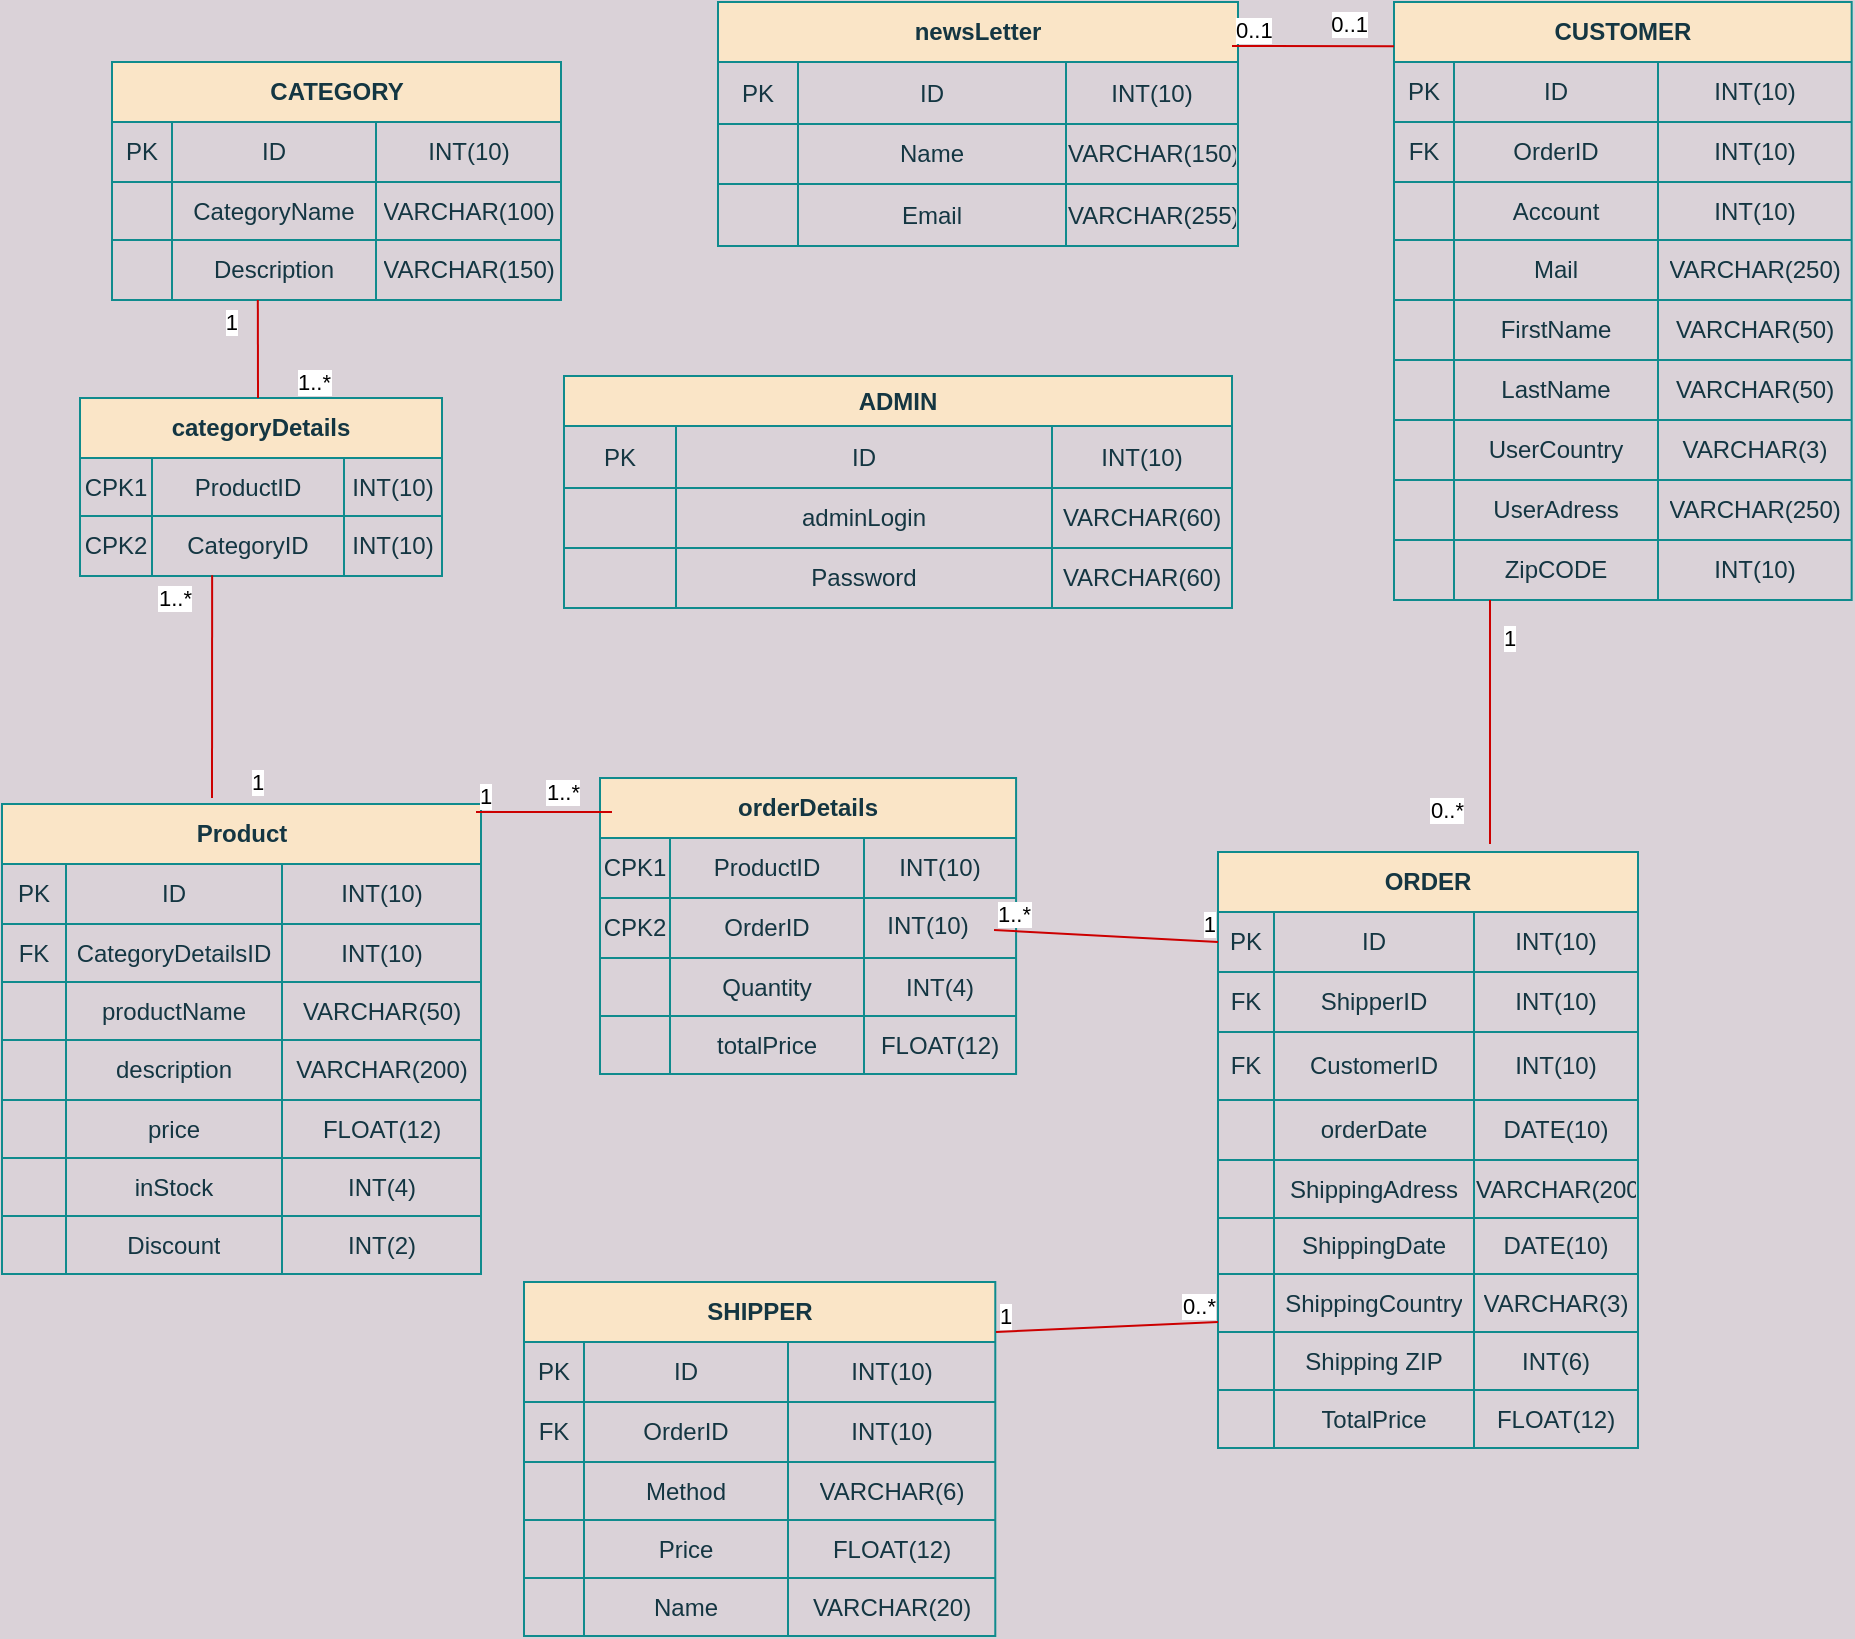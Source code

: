 <mxfile version="14.2.4" type="embed">
    <diagram name="Page-1" id="c4acf3e9-155e-7222-9cf6-157b1a14988f">
        <mxGraphModel dx="568" dy="580" grid="0" gridSize="10" guides="1" tooltips="1" connect="1" arrows="1" fold="1" page="1" pageScale="1" pageWidth="850" pageHeight="1100" background="#DAD2D8" math="0" shadow="0">
            <root>
                <mxCell id="0"/>
                <mxCell id="1" parent="0"/>
                <mxCell id="YACHoL5docVy_mTdtGhY-1" value="Product" style="shape=table;html=1;whiteSpace=wrap;startSize=30;container=1;collapsible=0;childLayout=tableLayout;fontStyle=1;align=center;fillColor=#FAE5C7;strokeColor=#0F8B8D;fontColor=#143642;" parent="1" vertex="1">
                    <mxGeometry x="18" y="433" width="239.5" height="235" as="geometry"/>
                </mxCell>
                <mxCell id="YACHoL5docVy_mTdtGhY-2" value="" style="shape=partialRectangle;html=1;whiteSpace=wrap;collapsible=0;dropTarget=0;pointerEvents=0;fillColor=none;top=0;left=0;bottom=0;right=0;points=[[0,0.5],[1,0.5]];portConstraint=eastwest;strokeColor=#0F8B8D;fontColor=#143642;" parent="YACHoL5docVy_mTdtGhY-1" vertex="1">
                    <mxGeometry y="30" width="239.5" height="30" as="geometry"/>
                </mxCell>
                <mxCell id="YACHoL5docVy_mTdtGhY-3" value="PK" style="shape=partialRectangle;html=1;whiteSpace=wrap;connectable=0;fillColor=none;top=0;left=0;bottom=0;right=0;overflow=hidden;strokeColor=#0F8B8D;fontColor=#143642;" parent="YACHoL5docVy_mTdtGhY-2" vertex="1">
                    <mxGeometry width="32" height="30" as="geometry"/>
                </mxCell>
                <mxCell id="YACHoL5docVy_mTdtGhY-4" value="ID" style="shape=partialRectangle;html=1;whiteSpace=wrap;connectable=0;fillColor=none;top=0;left=0;bottom=0;right=0;overflow=hidden;strokeColor=#0F8B8D;fontColor=#143642;" parent="YACHoL5docVy_mTdtGhY-2" vertex="1">
                    <mxGeometry x="32" width="108" height="30" as="geometry"/>
                </mxCell>
                <mxCell id="YACHoL5docVy_mTdtGhY-5" value="INT(10)" style="shape=partialRectangle;html=1;whiteSpace=wrap;connectable=0;fillColor=none;top=0;left=0;bottom=0;right=0;overflow=hidden;strokeColor=#0F8B8D;fontColor=#143642;" parent="YACHoL5docVy_mTdtGhY-2" vertex="1">
                    <mxGeometry x="140" width="100" height="30" as="geometry"/>
                </mxCell>
                <mxCell id="259" style="shape=partialRectangle;html=1;whiteSpace=wrap;collapsible=0;dropTarget=0;pointerEvents=0;fillColor=none;top=0;left=0;bottom=0;right=0;points=[[0,0.5],[1,0.5]];portConstraint=eastwest;strokeColor=#0F8B8D;fontColor=#143642;" parent="YACHoL5docVy_mTdtGhY-1" vertex="1">
                    <mxGeometry y="60" width="239.5" height="29" as="geometry"/>
                </mxCell>
                <mxCell id="260" value="FK" style="shape=partialRectangle;html=1;whiteSpace=wrap;connectable=0;fillColor=none;top=0;left=0;bottom=0;right=0;overflow=hidden;strokeColor=#0F8B8D;fontColor=#143642;" parent="259" vertex="1">
                    <mxGeometry width="32" height="29" as="geometry"/>
                </mxCell>
                <mxCell id="261" value="&lt;span&gt;CategoryDetailsID&lt;/span&gt;" style="shape=partialRectangle;html=1;whiteSpace=wrap;connectable=0;fillColor=none;top=0;left=0;bottom=0;right=0;overflow=hidden;strokeColor=#0F8B8D;fontColor=#143642;" parent="259" vertex="1">
                    <mxGeometry x="32" width="108" height="29" as="geometry"/>
                </mxCell>
                <mxCell id="262" value="&lt;span&gt;INT(10)&lt;/span&gt;" style="shape=partialRectangle;html=1;whiteSpace=wrap;connectable=0;fillColor=none;top=0;left=0;bottom=0;right=0;overflow=hidden;strokeColor=#0F8B8D;fontColor=#143642;" parent="259" vertex="1">
                    <mxGeometry x="140" width="100" height="29" as="geometry"/>
                </mxCell>
                <mxCell id="YACHoL5docVy_mTdtGhY-6" value="" style="shape=partialRectangle;html=1;whiteSpace=wrap;collapsible=0;dropTarget=0;pointerEvents=0;fillColor=none;top=0;left=0;bottom=0;right=0;points=[[0,0.5],[1,0.5]];portConstraint=eastwest;strokeColor=#0F8B8D;fontColor=#143642;" parent="YACHoL5docVy_mTdtGhY-1" vertex="1">
                    <mxGeometry y="89" width="239.5" height="29" as="geometry"/>
                </mxCell>
                <mxCell id="YACHoL5docVy_mTdtGhY-7" value="" style="shape=partialRectangle;html=1;whiteSpace=wrap;connectable=0;fillColor=none;top=0;left=0;bottom=0;right=0;overflow=hidden;strokeColor=#0F8B8D;fontColor=#143642;" parent="YACHoL5docVy_mTdtGhY-6" vertex="1">
                    <mxGeometry width="32" height="29" as="geometry"/>
                </mxCell>
                <mxCell id="YACHoL5docVy_mTdtGhY-8" value="&lt;span style=&quot;text-align: left&quot;&gt;productName&lt;/span&gt;" style="shape=partialRectangle;html=1;whiteSpace=wrap;connectable=0;fillColor=none;top=0;left=0;bottom=0;right=0;overflow=hidden;strokeColor=#0F8B8D;fontColor=#143642;" parent="YACHoL5docVy_mTdtGhY-6" vertex="1">
                    <mxGeometry x="32" width="108" height="29" as="geometry"/>
                </mxCell>
                <mxCell id="YACHoL5docVy_mTdtGhY-9" value="&lt;span&gt;VARCHAR(50)&lt;/span&gt;" style="shape=partialRectangle;html=1;whiteSpace=wrap;connectable=0;fillColor=none;top=0;left=0;bottom=0;right=0;overflow=hidden;strokeColor=#0F8B8D;fontColor=#143642;" parent="YACHoL5docVy_mTdtGhY-6" vertex="1">
                    <mxGeometry x="140" width="100" height="29" as="geometry"/>
                </mxCell>
                <mxCell id="YACHoL5docVy_mTdtGhY-10" value="" style="shape=partialRectangle;html=1;whiteSpace=wrap;collapsible=0;dropTarget=0;pointerEvents=0;fillColor=none;top=0;left=0;bottom=0;right=0;points=[[0,0.5],[1,0.5]];portConstraint=eastwest;strokeColor=#0F8B8D;fontColor=#143642;" parent="YACHoL5docVy_mTdtGhY-1" vertex="1">
                    <mxGeometry y="118" width="239.5" height="30" as="geometry"/>
                </mxCell>
                <mxCell id="YACHoL5docVy_mTdtGhY-11" value="" style="shape=partialRectangle;html=1;whiteSpace=wrap;connectable=0;fillColor=none;top=0;left=0;bottom=0;right=0;overflow=hidden;strokeColor=#0F8B8D;fontColor=#143642;" parent="YACHoL5docVy_mTdtGhY-10" vertex="1">
                    <mxGeometry width="32" height="30" as="geometry"/>
                </mxCell>
                <mxCell id="YACHoL5docVy_mTdtGhY-12" value="&lt;span style=&quot;text-align: left&quot;&gt;description&lt;/span&gt;" style="shape=partialRectangle;html=1;whiteSpace=wrap;connectable=0;fillColor=none;top=0;left=0;bottom=0;right=0;overflow=hidden;strokeColor=#0F8B8D;fontColor=#143642;" parent="YACHoL5docVy_mTdtGhY-10" vertex="1">
                    <mxGeometry x="32" width="108" height="30" as="geometry"/>
                </mxCell>
                <mxCell id="YACHoL5docVy_mTdtGhY-13" value="VARCHAR(200)" style="shape=partialRectangle;html=1;whiteSpace=wrap;connectable=0;fillColor=none;top=0;left=0;bottom=0;right=0;overflow=hidden;strokeColor=#0F8B8D;fontColor=#143642;" parent="YACHoL5docVy_mTdtGhY-10" vertex="1">
                    <mxGeometry x="140" width="100" height="30" as="geometry"/>
                </mxCell>
                <mxCell id="15" value="" style="shape=partialRectangle;html=1;whiteSpace=wrap;collapsible=0;dropTarget=0;pointerEvents=0;fillColor=none;top=0;left=0;bottom=0;right=0;points=[[0,0.5],[1,0.5]];portConstraint=eastwest;strokeColor=#0F8B8D;fontColor=#143642;" parent="YACHoL5docVy_mTdtGhY-1" vertex="1">
                    <mxGeometry y="148" width="239.5" height="29" as="geometry"/>
                </mxCell>
                <mxCell id="16" value="" style="shape=partialRectangle;html=1;whiteSpace=wrap;connectable=0;fillColor=none;top=0;left=0;bottom=0;right=0;overflow=hidden;strokeColor=#0F8B8D;fontColor=#143642;" parent="15" vertex="1">
                    <mxGeometry width="32" height="29" as="geometry"/>
                </mxCell>
                <mxCell id="17" value="&lt;span style=&quot;text-align: left&quot;&gt;price&lt;/span&gt;" style="shape=partialRectangle;html=1;whiteSpace=wrap;connectable=0;fillColor=none;top=0;left=0;bottom=0;right=0;overflow=hidden;strokeColor=#0F8B8D;fontColor=#143642;" parent="15" vertex="1">
                    <mxGeometry x="32" width="108" height="29" as="geometry"/>
                </mxCell>
                <mxCell id="18" value="FLOAT(12)" style="shape=partialRectangle;html=1;whiteSpace=wrap;connectable=0;fillColor=none;top=0;left=0;bottom=0;right=0;overflow=hidden;strokeColor=#0F8B8D;fontColor=#143642;" parent="15" vertex="1">
                    <mxGeometry x="140" width="100" height="29" as="geometry"/>
                </mxCell>
                <mxCell id="7CMeh297SP7o4FMxIKgV-269" style="shape=partialRectangle;html=1;whiteSpace=wrap;collapsible=0;dropTarget=0;pointerEvents=0;fillColor=none;top=0;left=0;bottom=0;right=0;points=[[0,0.5],[1,0.5]];portConstraint=eastwest;strokeColor=#0F8B8D;fontColor=#143642;" parent="YACHoL5docVy_mTdtGhY-1" vertex="1">
                    <mxGeometry y="177" width="239.5" height="29" as="geometry"/>
                </mxCell>
                <mxCell id="7CMeh297SP7o4FMxIKgV-270" style="shape=partialRectangle;html=1;whiteSpace=wrap;connectable=0;fillColor=none;top=0;left=0;bottom=0;right=0;overflow=hidden;strokeColor=#0F8B8D;fontColor=#143642;" parent="7CMeh297SP7o4FMxIKgV-269" vertex="1">
                    <mxGeometry width="32" height="29" as="geometry"/>
                </mxCell>
                <mxCell id="7CMeh297SP7o4FMxIKgV-271" value="inStock" style="shape=partialRectangle;html=1;whiteSpace=wrap;connectable=0;fillColor=none;top=0;left=0;bottom=0;right=0;overflow=hidden;strokeColor=#0F8B8D;fontColor=#143642;" parent="7CMeh297SP7o4FMxIKgV-269" vertex="1">
                    <mxGeometry x="32" width="108" height="29" as="geometry"/>
                </mxCell>
                <mxCell id="7CMeh297SP7o4FMxIKgV-272" value="INT(4)" style="shape=partialRectangle;html=1;whiteSpace=wrap;connectable=0;fillColor=none;top=0;left=0;bottom=0;right=0;overflow=hidden;strokeColor=#0F8B8D;fontColor=#143642;" parent="7CMeh297SP7o4FMxIKgV-269" vertex="1">
                    <mxGeometry x="140" width="100" height="29" as="geometry"/>
                </mxCell>
                <mxCell id="7CMeh297SP7o4FMxIKgV-273" style="shape=partialRectangle;html=1;whiteSpace=wrap;collapsible=0;dropTarget=0;pointerEvents=0;fillColor=none;top=0;left=0;bottom=0;right=0;points=[[0,0.5],[1,0.5]];portConstraint=eastwest;strokeColor=#0F8B8D;fontColor=#143642;" parent="YACHoL5docVy_mTdtGhY-1" vertex="1">
                    <mxGeometry y="206" width="239.5" height="29" as="geometry"/>
                </mxCell>
                <mxCell id="7CMeh297SP7o4FMxIKgV-274" style="shape=partialRectangle;html=1;whiteSpace=wrap;connectable=0;fillColor=none;top=0;left=0;bottom=0;right=0;overflow=hidden;strokeColor=#0F8B8D;fontColor=#143642;" parent="7CMeh297SP7o4FMxIKgV-273" vertex="1">
                    <mxGeometry width="32" height="29" as="geometry"/>
                </mxCell>
                <mxCell id="7CMeh297SP7o4FMxIKgV-275" value="Discount" style="shape=partialRectangle;html=1;whiteSpace=wrap;connectable=0;fillColor=none;top=0;left=0;bottom=0;right=0;overflow=hidden;strokeColor=#0F8B8D;fontColor=#143642;" parent="7CMeh297SP7o4FMxIKgV-273" vertex="1">
                    <mxGeometry x="32" width="108" height="29" as="geometry"/>
                </mxCell>
                <mxCell id="7CMeh297SP7o4FMxIKgV-276" value="INT(2)" style="shape=partialRectangle;html=1;whiteSpace=wrap;connectable=0;fillColor=none;top=0;left=0;bottom=0;right=0;overflow=hidden;strokeColor=#0F8B8D;fontColor=#143642;" parent="7CMeh297SP7o4FMxIKgV-273" vertex="1">
                    <mxGeometry x="140" width="100" height="29" as="geometry"/>
                </mxCell>
                <mxCell id="24" value="ADMIN" style="shape=table;html=1;whiteSpace=wrap;startSize=25;container=1;collapsible=0;childLayout=tableLayout;fontStyle=1;align=center;fillColor=#FAE5C7;strokeColor=#0F8B8D;fontColor=#143642;" parent="1" vertex="1">
                    <mxGeometry x="299" y="219" width="334" height="116" as="geometry"/>
                </mxCell>
                <mxCell id="25" value="" style="shape=partialRectangle;html=1;whiteSpace=wrap;collapsible=0;dropTarget=0;pointerEvents=0;fillColor=none;top=0;left=0;bottom=0;right=0;points=[[0,0.5],[1,0.5]];portConstraint=eastwest;strokeColor=#0F8B8D;fontColor=#143642;" parent="24" vertex="1">
                    <mxGeometry y="25" width="334" height="31" as="geometry"/>
                </mxCell>
                <mxCell id="26" value="PK" style="shape=partialRectangle;html=1;whiteSpace=wrap;connectable=0;fillColor=none;top=0;left=0;bottom=0;right=0;overflow=hidden;strokeColor=#0F8B8D;fontColor=#143642;" parent="25" vertex="1">
                    <mxGeometry width="56" height="31" as="geometry"/>
                </mxCell>
                <mxCell id="27" value="&lt;span&gt;ID&lt;/span&gt;" style="shape=partialRectangle;html=1;whiteSpace=wrap;connectable=0;fillColor=none;top=0;left=0;bottom=0;right=0;overflow=hidden;strokeColor=#0F8B8D;fontColor=#143642;" parent="25" vertex="1">
                    <mxGeometry x="56" width="188" height="31" as="geometry"/>
                </mxCell>
                <mxCell id="28" value="INT(10)" style="shape=partialRectangle;html=1;whiteSpace=wrap;connectable=0;fillColor=none;top=0;left=0;bottom=0;right=0;overflow=hidden;strokeColor=#0F8B8D;fontColor=#143642;" parent="25" vertex="1">
                    <mxGeometry x="244" width="90" height="31" as="geometry"/>
                </mxCell>
                <mxCell id="212" style="shape=partialRectangle;html=1;whiteSpace=wrap;collapsible=0;dropTarget=0;pointerEvents=0;fillColor=none;top=0;left=0;bottom=0;right=0;points=[[0,0.5],[1,0.5]];portConstraint=eastwest;strokeColor=#0F8B8D;fontColor=#143642;" parent="24" vertex="1">
                    <mxGeometry y="56" width="334" height="30" as="geometry"/>
                </mxCell>
                <mxCell id="213" style="shape=partialRectangle;html=1;whiteSpace=wrap;connectable=0;fillColor=none;top=0;left=0;bottom=0;right=0;overflow=hidden;strokeColor=#0F8B8D;fontColor=#143642;" parent="212" vertex="1">
                    <mxGeometry width="56" height="30" as="geometry"/>
                </mxCell>
                <mxCell id="214" value="adminLogin" style="shape=partialRectangle;html=1;whiteSpace=wrap;connectable=0;fillColor=none;top=0;left=0;bottom=0;right=0;overflow=hidden;strokeColor=#0F8B8D;fontColor=#143642;" parent="212" vertex="1">
                    <mxGeometry x="56" width="188" height="30" as="geometry"/>
                </mxCell>
                <mxCell id="215" value="VARCHAR(60)" style="shape=partialRectangle;html=1;whiteSpace=wrap;connectable=0;fillColor=none;top=0;left=0;bottom=0;right=0;overflow=hidden;strokeColor=#0F8B8D;fontColor=#143642;" parent="212" vertex="1">
                    <mxGeometry x="244" width="90" height="30" as="geometry"/>
                </mxCell>
                <mxCell id="216" style="shape=partialRectangle;html=1;whiteSpace=wrap;collapsible=0;dropTarget=0;pointerEvents=0;fillColor=none;top=0;left=0;bottom=0;right=0;points=[[0,0.5],[1,0.5]];portConstraint=eastwest;strokeColor=#0F8B8D;fontColor=#143642;" parent="24" vertex="1">
                    <mxGeometry y="86" width="334" height="30" as="geometry"/>
                </mxCell>
                <mxCell id="217" style="shape=partialRectangle;html=1;whiteSpace=wrap;connectable=0;fillColor=none;top=0;left=0;bottom=0;right=0;overflow=hidden;strokeColor=#0F8B8D;fontColor=#143642;" parent="216" vertex="1">
                    <mxGeometry width="56" height="30" as="geometry"/>
                </mxCell>
                <mxCell id="218" value="Password" style="shape=partialRectangle;html=1;whiteSpace=wrap;connectable=0;fillColor=none;top=0;left=0;bottom=0;right=0;overflow=hidden;strokeColor=#0F8B8D;fontColor=#143642;" parent="216" vertex="1">
                    <mxGeometry x="56" width="188" height="30" as="geometry"/>
                </mxCell>
                <mxCell id="219" value="&lt;span&gt;VARCHAR(60)&lt;/span&gt;" style="shape=partialRectangle;html=1;whiteSpace=wrap;connectable=0;fillColor=none;top=0;left=0;bottom=0;right=0;overflow=hidden;strokeColor=#0F8B8D;fontColor=#143642;" parent="216" vertex="1">
                    <mxGeometry x="244" width="90" height="30" as="geometry"/>
                </mxCell>
                <mxCell id="72" value="CUSTOMER" style="shape=table;html=1;whiteSpace=wrap;startSize=30;container=1;collapsible=0;childLayout=tableLayout;fontStyle=1;align=center;fillColor=#FAE5C7;strokeColor=#0F8B8D;fontColor=#143642;" parent="1" vertex="1">
                    <mxGeometry x="714" y="32" width="228.833" height="299" as="geometry"/>
                </mxCell>
                <mxCell id="73" value="" style="shape=partialRectangle;html=1;whiteSpace=wrap;collapsible=0;dropTarget=0;pointerEvents=0;fillColor=none;top=0;left=0;bottom=0;right=0;points=[[0,0.5],[1,0.5]];portConstraint=eastwest;strokeColor=#0F8B8D;fontColor=#143642;" parent="72" vertex="1">
                    <mxGeometry y="30" width="228.833" height="30" as="geometry"/>
                </mxCell>
                <mxCell id="74" value="PK" style="shape=partialRectangle;html=1;whiteSpace=wrap;connectable=0;fillColor=none;top=0;left=0;bottom=0;right=0;overflow=hidden;strokeColor=#0F8B8D;fontColor=#143642;" parent="73" vertex="1">
                    <mxGeometry width="30" height="30" as="geometry"/>
                </mxCell>
                <mxCell id="75" value="&lt;span&gt;ID&lt;/span&gt;" style="shape=partialRectangle;html=1;whiteSpace=wrap;connectable=0;fillColor=none;top=0;left=0;bottom=0;right=0;overflow=hidden;strokeColor=#0F8B8D;fontColor=#143642;" parent="73" vertex="1">
                    <mxGeometry x="30" width="102" height="30" as="geometry"/>
                </mxCell>
                <mxCell id="76" value="INT(10)" style="shape=partialRectangle;html=1;whiteSpace=wrap;connectable=0;fillColor=none;top=0;left=0;bottom=0;right=0;overflow=hidden;strokeColor=#0F8B8D;fontColor=#143642;" parent="73" vertex="1">
                    <mxGeometry x="132" width="97" height="30" as="geometry"/>
                </mxCell>
                <mxCell id="251" style="shape=partialRectangle;html=1;whiteSpace=wrap;collapsible=0;dropTarget=0;pointerEvents=0;fillColor=none;top=0;left=0;bottom=0;right=0;points=[[0,0.5],[1,0.5]];portConstraint=eastwest;strokeColor=#0F8B8D;fontColor=#143642;" parent="72" vertex="1">
                    <mxGeometry y="60" width="228.833" height="30" as="geometry"/>
                </mxCell>
                <mxCell id="252" value="FK" style="shape=partialRectangle;html=1;whiteSpace=wrap;connectable=0;fillColor=none;top=0;left=0;bottom=0;right=0;overflow=hidden;strokeColor=#0F8B8D;fontColor=#143642;" parent="251" vertex="1">
                    <mxGeometry width="30" height="30" as="geometry"/>
                </mxCell>
                <mxCell id="253" value="OrderID" style="shape=partialRectangle;html=1;whiteSpace=wrap;connectable=0;fillColor=none;top=0;left=0;bottom=0;right=0;overflow=hidden;strokeColor=#0F8B8D;fontColor=#143642;" parent="251" vertex="1">
                    <mxGeometry x="30" width="102" height="30" as="geometry"/>
                </mxCell>
                <mxCell id="254" value="INT(10)" style="shape=partialRectangle;html=1;whiteSpace=wrap;connectable=0;fillColor=none;top=0;left=0;bottom=0;right=0;overflow=hidden;strokeColor=#0F8B8D;fontColor=#143642;" parent="251" vertex="1">
                    <mxGeometry x="132" width="97" height="30" as="geometry"/>
                </mxCell>
                <mxCell id="77" value="" style="shape=partialRectangle;html=1;whiteSpace=wrap;collapsible=0;dropTarget=0;pointerEvents=0;fillColor=none;top=0;left=0;bottom=0;right=0;points=[[0,0.5],[1,0.5]];portConstraint=eastwest;strokeColor=#0F8B8D;fontColor=#143642;" parent="72" vertex="1">
                    <mxGeometry y="90" width="228.833" height="29" as="geometry"/>
                </mxCell>
                <mxCell id="78" value="" style="shape=partialRectangle;html=1;whiteSpace=wrap;connectable=0;fillColor=none;top=0;left=0;bottom=0;right=0;overflow=hidden;strokeColor=#0F8B8D;fontColor=#143642;" parent="77" vertex="1">
                    <mxGeometry width="30" height="29" as="geometry"/>
                </mxCell>
                <mxCell id="79" value="&lt;span style=&quot;text-align: left&quot;&gt;Account&lt;/span&gt;" style="shape=partialRectangle;html=1;whiteSpace=wrap;connectable=0;fillColor=none;top=0;left=0;bottom=0;right=0;overflow=hidden;strokeColor=#0F8B8D;fontColor=#143642;" parent="77" vertex="1">
                    <mxGeometry x="30" width="102" height="29" as="geometry"/>
                </mxCell>
                <mxCell id="80" value="&lt;span&gt;INT(10)&lt;/span&gt;" style="shape=partialRectangle;html=1;whiteSpace=wrap;connectable=0;fillColor=none;top=0;left=0;bottom=0;right=0;overflow=hidden;strokeColor=#0F8B8D;fontColor=#143642;" parent="77" vertex="1">
                    <mxGeometry x="132" width="97" height="29" as="geometry"/>
                </mxCell>
                <mxCell id="81" value="" style="shape=partialRectangle;html=1;whiteSpace=wrap;collapsible=0;dropTarget=0;pointerEvents=0;fillColor=none;top=0;left=0;bottom=0;right=0;points=[[0,0.5],[1,0.5]];portConstraint=eastwest;strokeColor=#0F8B8D;fontColor=#143642;" parent="72" vertex="1">
                    <mxGeometry y="119" width="228.833" height="30" as="geometry"/>
                </mxCell>
                <mxCell id="82" value="" style="shape=partialRectangle;html=1;whiteSpace=wrap;connectable=0;fillColor=none;top=0;left=0;bottom=0;right=0;overflow=hidden;strokeColor=#0F8B8D;fontColor=#143642;" parent="81" vertex="1">
                    <mxGeometry width="30" height="30" as="geometry"/>
                </mxCell>
                <mxCell id="83" value="&lt;span style=&quot;text-align: left&quot;&gt;Mail&lt;/span&gt;" style="shape=partialRectangle;html=1;whiteSpace=wrap;connectable=0;fillColor=none;top=0;left=0;bottom=0;right=0;overflow=hidden;strokeColor=#0F8B8D;fontColor=#143642;" parent="81" vertex="1">
                    <mxGeometry x="30" width="102" height="30" as="geometry"/>
                </mxCell>
                <mxCell id="84" value="&lt;span&gt;VARCHAR(250)&lt;/span&gt;" style="shape=partialRectangle;html=1;whiteSpace=wrap;connectable=0;fillColor=none;top=0;left=0;bottom=0;right=0;overflow=hidden;strokeColor=#0F8B8D;fontColor=#143642;" parent="81" vertex="1">
                    <mxGeometry x="132" width="97" height="30" as="geometry"/>
                </mxCell>
                <mxCell id="192" style="shape=partialRectangle;html=1;whiteSpace=wrap;collapsible=0;dropTarget=0;pointerEvents=0;fillColor=none;top=0;left=0;bottom=0;right=0;points=[[0,0.5],[1,0.5]];portConstraint=eastwest;strokeColor=#0F8B8D;fontColor=#143642;" parent="72" vertex="1">
                    <mxGeometry y="149" width="228.833" height="30" as="geometry"/>
                </mxCell>
                <mxCell id="193" style="shape=partialRectangle;html=1;whiteSpace=wrap;connectable=0;fillColor=none;top=0;left=0;bottom=0;right=0;overflow=hidden;strokeColor=#0F8B8D;fontColor=#143642;" parent="192" vertex="1">
                    <mxGeometry width="30" height="30" as="geometry"/>
                </mxCell>
                <mxCell id="194" value="FirstName" style="shape=partialRectangle;html=1;whiteSpace=wrap;connectable=0;fillColor=none;top=0;left=0;bottom=0;right=0;overflow=hidden;strokeColor=#0F8B8D;fontColor=#143642;" parent="192" vertex="1">
                    <mxGeometry x="30" width="102" height="30" as="geometry"/>
                </mxCell>
                <mxCell id="195" value="VARCHAR(50)" style="shape=partialRectangle;html=1;whiteSpace=wrap;connectable=0;fillColor=none;top=0;left=0;bottom=0;right=0;overflow=hidden;strokeColor=#0F8B8D;fontColor=#143642;" parent="192" vertex="1">
                    <mxGeometry x="132" width="97" height="30" as="geometry"/>
                </mxCell>
                <mxCell id="196" style="shape=partialRectangle;html=1;whiteSpace=wrap;collapsible=0;dropTarget=0;pointerEvents=0;fillColor=none;top=0;left=0;bottom=0;right=0;points=[[0,0.5],[1,0.5]];portConstraint=eastwest;strokeColor=#0F8B8D;fontColor=#143642;" parent="72" vertex="1">
                    <mxGeometry y="179" width="228.833" height="30" as="geometry"/>
                </mxCell>
                <mxCell id="197" style="shape=partialRectangle;html=1;whiteSpace=wrap;connectable=0;fillColor=none;top=0;left=0;bottom=0;right=0;overflow=hidden;strokeColor=#0F8B8D;fontColor=#143642;" parent="196" vertex="1">
                    <mxGeometry width="30" height="30" as="geometry"/>
                </mxCell>
                <mxCell id="198" value="LastName" style="shape=partialRectangle;html=1;whiteSpace=wrap;connectable=0;fillColor=none;top=0;left=0;bottom=0;right=0;overflow=hidden;strokeColor=#0F8B8D;fontColor=#143642;" parent="196" vertex="1">
                    <mxGeometry x="30" width="102" height="30" as="geometry"/>
                </mxCell>
                <mxCell id="199" value="VARCHAR(50)" style="shape=partialRectangle;html=1;whiteSpace=wrap;connectable=0;fillColor=none;top=0;left=0;bottom=0;right=0;overflow=hidden;strokeColor=#0F8B8D;fontColor=#143642;" parent="196" vertex="1">
                    <mxGeometry x="132" width="97" height="30" as="geometry"/>
                </mxCell>
                <mxCell id="200" style="shape=partialRectangle;html=1;whiteSpace=wrap;collapsible=0;dropTarget=0;pointerEvents=0;fillColor=none;top=0;left=0;bottom=0;right=0;points=[[0,0.5],[1,0.5]];portConstraint=eastwest;strokeColor=#0F8B8D;fontColor=#143642;" parent="72" vertex="1">
                    <mxGeometry y="209" width="228.833" height="30" as="geometry"/>
                </mxCell>
                <mxCell id="201" style="shape=partialRectangle;html=1;whiteSpace=wrap;connectable=0;fillColor=none;top=0;left=0;bottom=0;right=0;overflow=hidden;strokeColor=#0F8B8D;fontColor=#143642;" parent="200" vertex="1">
                    <mxGeometry width="30" height="30" as="geometry"/>
                </mxCell>
                <mxCell id="202" value="UserCountry" style="shape=partialRectangle;html=1;whiteSpace=wrap;connectable=0;fillColor=none;top=0;left=0;bottom=0;right=0;overflow=hidden;strokeColor=#0F8B8D;fontColor=#143642;" parent="200" vertex="1">
                    <mxGeometry x="30" width="102" height="30" as="geometry"/>
                </mxCell>
                <mxCell id="203" value="VARCHAR(3)" style="shape=partialRectangle;html=1;whiteSpace=wrap;connectable=0;fillColor=none;top=0;left=0;bottom=0;right=0;overflow=hidden;strokeColor=#0F8B8D;fontColor=#143642;" parent="200" vertex="1">
                    <mxGeometry x="132" width="97" height="30" as="geometry"/>
                </mxCell>
                <mxCell id="204" style="shape=partialRectangle;html=1;whiteSpace=wrap;collapsible=0;dropTarget=0;pointerEvents=0;fillColor=none;top=0;left=0;bottom=0;right=0;points=[[0,0.5],[1,0.5]];portConstraint=eastwest;strokeColor=#0F8B8D;fontColor=#143642;" parent="72" vertex="1">
                    <mxGeometry y="239" width="228.833" height="30" as="geometry"/>
                </mxCell>
                <mxCell id="205" style="shape=partialRectangle;html=1;whiteSpace=wrap;connectable=0;fillColor=none;top=0;left=0;bottom=0;right=0;overflow=hidden;strokeColor=#0F8B8D;fontColor=#143642;" parent="204" vertex="1">
                    <mxGeometry width="30" height="30" as="geometry"/>
                </mxCell>
                <mxCell id="206" value="UserAdress" style="shape=partialRectangle;html=1;whiteSpace=wrap;connectable=0;fillColor=none;top=0;left=0;bottom=0;right=0;overflow=hidden;strokeColor=#0F8B8D;fontColor=#143642;" parent="204" vertex="1">
                    <mxGeometry x="30" width="102" height="30" as="geometry"/>
                </mxCell>
                <mxCell id="207" value="&lt;span&gt;VARCHAR(250)&lt;/span&gt;" style="shape=partialRectangle;html=1;whiteSpace=wrap;connectable=0;fillColor=none;top=0;left=0;bottom=0;right=0;overflow=hidden;strokeColor=#0F8B8D;fontColor=#143642;" parent="204" vertex="1">
                    <mxGeometry x="132" width="97" height="30" as="geometry"/>
                </mxCell>
                <mxCell id="208" style="shape=partialRectangle;html=1;whiteSpace=wrap;collapsible=0;dropTarget=0;pointerEvents=0;fillColor=none;top=0;left=0;bottom=0;right=0;points=[[0,0.5],[1,0.5]];portConstraint=eastwest;strokeColor=#0F8B8D;fontColor=#143642;" parent="72" vertex="1">
                    <mxGeometry y="269" width="228.833" height="30" as="geometry"/>
                </mxCell>
                <mxCell id="209" style="shape=partialRectangle;html=1;whiteSpace=wrap;connectable=0;fillColor=none;top=0;left=0;bottom=0;right=0;overflow=hidden;strokeColor=#0F8B8D;fontColor=#143642;" parent="208" vertex="1">
                    <mxGeometry width="30" height="30" as="geometry"/>
                </mxCell>
                <mxCell id="210" value="ZipCODE" style="shape=partialRectangle;html=1;whiteSpace=wrap;connectable=0;fillColor=none;top=0;left=0;bottom=0;right=0;overflow=hidden;strokeColor=#0F8B8D;fontColor=#143642;" parent="208" vertex="1">
                    <mxGeometry x="30" width="102" height="30" as="geometry"/>
                </mxCell>
                <mxCell id="211" value="&lt;span&gt;INT(10)&lt;/span&gt;" style="shape=partialRectangle;html=1;whiteSpace=wrap;connectable=0;fillColor=none;top=0;left=0;bottom=0;right=0;overflow=hidden;strokeColor=#0F8B8D;fontColor=#143642;" parent="208" vertex="1">
                    <mxGeometry x="132" width="97" height="30" as="geometry"/>
                </mxCell>
                <mxCell id="120" value="ORDER" style="shape=table;html=1;whiteSpace=wrap;startSize=30;container=1;collapsible=0;childLayout=tableLayout;fontStyle=1;align=center;fillColor=#FAE5C7;strokeColor=#0F8B8D;fontColor=#143642;" parent="1" vertex="1">
                    <mxGeometry x="626" y="457" width="210" height="298" as="geometry"/>
                </mxCell>
                <mxCell id="121" value="" style="shape=partialRectangle;html=1;whiteSpace=wrap;collapsible=0;dropTarget=0;pointerEvents=0;fillColor=none;top=0;left=0;bottom=0;right=0;points=[[0,0.5],[1,0.5]];portConstraint=eastwest;strokeColor=#0F8B8D;fontColor=#143642;" parent="120" vertex="1">
                    <mxGeometry y="30" width="210" height="30" as="geometry"/>
                </mxCell>
                <mxCell id="122" value="PK" style="shape=partialRectangle;html=1;whiteSpace=wrap;connectable=0;fillColor=none;top=0;left=0;bottom=0;right=0;overflow=hidden;strokeColor=#0F8B8D;fontColor=#143642;" parent="121" vertex="1">
                    <mxGeometry width="28" height="30" as="geometry"/>
                </mxCell>
                <mxCell id="123" value="&lt;span&gt;ID&lt;/span&gt;" style="shape=partialRectangle;html=1;whiteSpace=wrap;connectable=0;fillColor=none;top=0;left=0;bottom=0;right=0;overflow=hidden;strokeColor=#0F8B8D;fontColor=#143642;" parent="121" vertex="1">
                    <mxGeometry x="28" width="100" height="30" as="geometry"/>
                </mxCell>
                <mxCell id="124" value="&lt;span&gt;INT(10)&lt;/span&gt;" style="shape=partialRectangle;html=1;whiteSpace=wrap;connectable=0;fillColor=none;top=0;left=0;bottom=0;right=0;overflow=hidden;strokeColor=#0F8B8D;fontColor=#143642;" parent="121" vertex="1">
                    <mxGeometry x="128" width="82" height="30" as="geometry"/>
                </mxCell>
                <mxCell id="ivW9iHV96__MKiOfjKR5-309" style="shape=partialRectangle;html=1;whiteSpace=wrap;collapsible=0;dropTarget=0;pointerEvents=0;fillColor=none;top=0;left=0;bottom=0;right=0;points=[[0,0.5],[1,0.5]];portConstraint=eastwest;strokeColor=#0F8B8D;fontColor=#143642;" parent="120" vertex="1">
                    <mxGeometry y="60" width="210" height="30" as="geometry"/>
                </mxCell>
                <mxCell id="ivW9iHV96__MKiOfjKR5-310" value="FK" style="shape=partialRectangle;html=1;whiteSpace=wrap;connectable=0;fillColor=none;top=0;left=0;bottom=0;right=0;overflow=hidden;strokeColor=#0F8B8D;fontColor=#143642;" parent="ivW9iHV96__MKiOfjKR5-309" vertex="1">
                    <mxGeometry width="28" height="30" as="geometry"/>
                </mxCell>
                <mxCell id="ivW9iHV96__MKiOfjKR5-311" value="&lt;span&gt;ShipperID&lt;/span&gt;" style="shape=partialRectangle;html=1;whiteSpace=wrap;connectable=0;fillColor=none;top=0;left=0;bottom=0;right=0;overflow=hidden;strokeColor=#0F8B8D;fontColor=#143642;" parent="ivW9iHV96__MKiOfjKR5-309" vertex="1">
                    <mxGeometry x="28" width="100" height="30" as="geometry"/>
                </mxCell>
                <mxCell id="ivW9iHV96__MKiOfjKR5-312" value="&lt;span&gt;INT(10)&lt;/span&gt;" style="shape=partialRectangle;html=1;whiteSpace=wrap;connectable=0;fillColor=none;top=0;left=0;bottom=0;right=0;overflow=hidden;strokeColor=#0F8B8D;fontColor=#143642;" parent="ivW9iHV96__MKiOfjKR5-309" vertex="1">
                    <mxGeometry x="128" width="82" height="30" as="geometry"/>
                </mxCell>
                <mxCell id="247" style="shape=partialRectangle;html=1;whiteSpace=wrap;collapsible=0;dropTarget=0;pointerEvents=0;fillColor=none;top=0;left=0;bottom=0;right=0;points=[[0,0.5],[1,0.5]];portConstraint=eastwest;strokeColor=#0F8B8D;fontColor=#143642;" parent="120" vertex="1">
                    <mxGeometry y="90" width="210" height="34" as="geometry"/>
                </mxCell>
                <mxCell id="248" value="FK" style="shape=partialRectangle;html=1;whiteSpace=wrap;connectable=0;fillColor=none;top=0;left=0;bottom=0;right=0;overflow=hidden;strokeColor=#0F8B8D;fontColor=#143642;" parent="247" vertex="1">
                    <mxGeometry width="28" height="34" as="geometry"/>
                </mxCell>
                <mxCell id="249" value="CustomerID" style="shape=partialRectangle;html=1;whiteSpace=wrap;connectable=0;fillColor=none;top=0;left=0;bottom=0;right=0;overflow=hidden;strokeColor=#0F8B8D;fontColor=#143642;" parent="247" vertex="1">
                    <mxGeometry x="28" width="100" height="34" as="geometry"/>
                </mxCell>
                <mxCell id="250" value="&lt;span&gt;INT(10)&lt;/span&gt;" style="shape=partialRectangle;html=1;whiteSpace=wrap;connectable=0;fillColor=none;top=0;left=0;bottom=0;right=0;overflow=hidden;strokeColor=#0F8B8D;fontColor=#143642;" parent="247" vertex="1">
                    <mxGeometry x="128" width="82" height="34" as="geometry"/>
                </mxCell>
                <mxCell id="266" style="shape=partialRectangle;html=1;whiteSpace=wrap;collapsible=0;dropTarget=0;pointerEvents=0;fillColor=none;top=0;left=0;bottom=0;right=0;points=[[0,0.5],[1,0.5]];portConstraint=eastwest;strokeColor=#0F8B8D;fontColor=#143642;" parent="120" vertex="1">
                    <mxGeometry y="124" width="210" height="30" as="geometry"/>
                </mxCell>
                <mxCell id="267" style="shape=partialRectangle;html=1;whiteSpace=wrap;connectable=0;fillColor=none;top=0;left=0;bottom=0;right=0;overflow=hidden;strokeColor=#0F8B8D;fontColor=#143642;" parent="266" vertex="1">
                    <mxGeometry width="28" height="30" as="geometry"/>
                </mxCell>
                <mxCell id="268" value="orderDate" style="shape=partialRectangle;html=1;whiteSpace=wrap;connectable=0;fillColor=none;top=0;left=0;bottom=0;right=0;overflow=hidden;strokeColor=#0F8B8D;fontColor=#143642;" parent="266" vertex="1">
                    <mxGeometry x="28" width="100" height="30" as="geometry"/>
                </mxCell>
                <mxCell id="269" value="DATE(10)" style="shape=partialRectangle;html=1;whiteSpace=wrap;connectable=0;fillColor=none;top=0;left=0;bottom=0;right=0;overflow=hidden;strokeColor=#0F8B8D;fontColor=#143642;" parent="266" vertex="1">
                    <mxGeometry x="128" width="82" height="30" as="geometry"/>
                </mxCell>
                <mxCell id="156" style="shape=partialRectangle;html=1;whiteSpace=wrap;collapsible=0;dropTarget=0;pointerEvents=0;fillColor=none;top=0;left=0;bottom=0;right=0;points=[[0,0.5],[1,0.5]];portConstraint=eastwest;strokeColor=#0F8B8D;fontColor=#143642;" parent="120" vertex="1">
                    <mxGeometry y="154" width="210" height="29" as="geometry"/>
                </mxCell>
                <mxCell id="157" style="shape=partialRectangle;html=1;whiteSpace=wrap;connectable=0;fillColor=none;top=0;left=0;bottom=0;right=0;overflow=hidden;strokeColor=#0F8B8D;fontColor=#143642;" parent="156" vertex="1">
                    <mxGeometry width="28" height="29" as="geometry"/>
                </mxCell>
                <mxCell id="158" value="ShippingAdress" style="shape=partialRectangle;html=1;whiteSpace=wrap;connectable=0;fillColor=none;top=0;left=0;bottom=0;right=0;overflow=hidden;strokeColor=#0F8B8D;fontColor=#143642;" parent="156" vertex="1">
                    <mxGeometry x="28" width="100" height="29" as="geometry"/>
                </mxCell>
                <mxCell id="159" value="VARCHAR(200)" style="shape=partialRectangle;html=1;whiteSpace=wrap;connectable=0;fillColor=none;top=0;left=0;bottom=0;right=0;overflow=hidden;strokeColor=#0F8B8D;fontColor=#143642;" parent="156" vertex="1">
                    <mxGeometry x="128" width="82" height="29" as="geometry"/>
                </mxCell>
                <mxCell id="125" value="" style="shape=partialRectangle;html=1;whiteSpace=wrap;collapsible=0;dropTarget=0;pointerEvents=0;fillColor=none;top=0;left=0;bottom=0;right=0;points=[[0,0.5],[1,0.5]];portConstraint=eastwest;strokeColor=#0F8B8D;fontColor=#143642;" parent="120" vertex="1">
                    <mxGeometry y="183" width="210" height="28" as="geometry"/>
                </mxCell>
                <mxCell id="126" value="" style="shape=partialRectangle;html=1;whiteSpace=wrap;connectable=0;fillColor=none;top=0;left=0;bottom=0;right=0;overflow=hidden;strokeColor=#0F8B8D;fontColor=#143642;" parent="125" vertex="1">
                    <mxGeometry width="28" height="28" as="geometry"/>
                </mxCell>
                <mxCell id="127" value="&lt;span style=&quot;text-align: left&quot;&gt;ShippingDate&lt;/span&gt;" style="shape=partialRectangle;html=1;whiteSpace=wrap;connectable=0;fillColor=none;top=0;left=0;bottom=0;right=0;overflow=hidden;strokeColor=#0F8B8D;fontColor=#143642;" parent="125" vertex="1">
                    <mxGeometry x="28" width="100" height="28" as="geometry"/>
                </mxCell>
                <mxCell id="128" value="&lt;span&gt;DATE(10)&lt;/span&gt;" style="shape=partialRectangle;html=1;whiteSpace=wrap;connectable=0;fillColor=none;top=0;left=0;bottom=0;right=0;overflow=hidden;strokeColor=#0F8B8D;fontColor=#143642;" parent="125" vertex="1">
                    <mxGeometry x="128" width="82" height="28" as="geometry"/>
                </mxCell>
                <mxCell id="160" style="shape=partialRectangle;html=1;whiteSpace=wrap;collapsible=0;dropTarget=0;pointerEvents=0;fillColor=none;top=0;left=0;bottom=0;right=0;points=[[0,0.5],[1,0.5]];portConstraint=eastwest;strokeColor=#0F8B8D;fontColor=#143642;" parent="120" vertex="1">
                    <mxGeometry y="211" width="210" height="29" as="geometry"/>
                </mxCell>
                <mxCell id="161" style="shape=partialRectangle;html=1;whiteSpace=wrap;connectable=0;fillColor=none;top=0;left=0;bottom=0;right=0;overflow=hidden;strokeColor=#0F8B8D;fontColor=#143642;" parent="160" vertex="1">
                    <mxGeometry width="28" height="29" as="geometry"/>
                </mxCell>
                <mxCell id="162" value="ShippingCountry" style="shape=partialRectangle;html=1;whiteSpace=wrap;connectable=0;fillColor=none;top=0;left=0;bottom=0;right=0;overflow=hidden;strokeColor=#0F8B8D;fontColor=#143642;" parent="160" vertex="1">
                    <mxGeometry x="28" width="100" height="29" as="geometry"/>
                </mxCell>
                <mxCell id="163" value="VARCHAR(3)" style="shape=partialRectangle;html=1;whiteSpace=wrap;connectable=0;fillColor=none;top=0;left=0;bottom=0;right=0;overflow=hidden;strokeColor=#0F8B8D;fontColor=#143642;" parent="160" vertex="1">
                    <mxGeometry x="128" width="82" height="29" as="geometry"/>
                </mxCell>
                <mxCell id="188" style="shape=partialRectangle;html=1;whiteSpace=wrap;collapsible=0;dropTarget=0;pointerEvents=0;fillColor=none;top=0;left=0;bottom=0;right=0;points=[[0,0.5],[1,0.5]];portConstraint=eastwest;strokeColor=#0F8B8D;fontColor=#143642;" parent="120" vertex="1">
                    <mxGeometry y="240" width="210" height="29" as="geometry"/>
                </mxCell>
                <mxCell id="189" style="shape=partialRectangle;html=1;whiteSpace=wrap;connectable=0;fillColor=none;top=0;left=0;bottom=0;right=0;overflow=hidden;strokeColor=#0F8B8D;fontColor=#143642;" parent="188" vertex="1">
                    <mxGeometry width="28" height="29" as="geometry"/>
                </mxCell>
                <mxCell id="190" value="&lt;span&gt;Shipping ZIP&lt;/span&gt;" style="shape=partialRectangle;html=1;whiteSpace=wrap;connectable=0;fillColor=none;top=0;left=0;bottom=0;right=0;overflow=hidden;strokeColor=#0F8B8D;fontColor=#143642;" parent="188" vertex="1">
                    <mxGeometry x="28" width="100" height="29" as="geometry"/>
                </mxCell>
                <mxCell id="191" value="&lt;span&gt;INT(6)&lt;/span&gt;" style="shape=partialRectangle;html=1;whiteSpace=wrap;connectable=0;fillColor=none;top=0;left=0;bottom=0;right=0;overflow=hidden;strokeColor=#0F8B8D;fontColor=#143642;" parent="188" vertex="1">
                    <mxGeometry x="128" width="82" height="29" as="geometry"/>
                </mxCell>
                <mxCell id="7CMeh297SP7o4FMxIKgV-285" style="shape=partialRectangle;html=1;whiteSpace=wrap;collapsible=0;dropTarget=0;pointerEvents=0;fillColor=none;top=0;left=0;bottom=0;right=0;points=[[0,0.5],[1,0.5]];portConstraint=eastwest;strokeColor=#0F8B8D;fontColor=#143642;" parent="120" vertex="1">
                    <mxGeometry y="269" width="210" height="29" as="geometry"/>
                </mxCell>
                <mxCell id="7CMeh297SP7o4FMxIKgV-286" style="shape=partialRectangle;html=1;whiteSpace=wrap;connectable=0;fillColor=none;top=0;left=0;bottom=0;right=0;overflow=hidden;strokeColor=#0F8B8D;fontColor=#143642;" parent="7CMeh297SP7o4FMxIKgV-285" vertex="1">
                    <mxGeometry width="28" height="29" as="geometry"/>
                </mxCell>
                <mxCell id="7CMeh297SP7o4FMxIKgV-287" value="TotalPrice" style="shape=partialRectangle;html=1;whiteSpace=wrap;connectable=0;fillColor=none;top=0;left=0;bottom=0;right=0;overflow=hidden;strokeColor=#0F8B8D;fontColor=#143642;" parent="7CMeh297SP7o4FMxIKgV-285" vertex="1">
                    <mxGeometry x="28" width="100" height="29" as="geometry"/>
                </mxCell>
                <mxCell id="7CMeh297SP7o4FMxIKgV-288" value="FLOAT(12)" style="shape=partialRectangle;html=1;whiteSpace=wrap;connectable=0;fillColor=none;top=0;left=0;bottom=0;right=0;overflow=hidden;strokeColor=#0F8B8D;fontColor=#143642;" parent="7CMeh297SP7o4FMxIKgV-285" vertex="1">
                    <mxGeometry x="128" width="82" height="29" as="geometry"/>
                </mxCell>
                <mxCell id="138" value="SHIPPER" style="shape=table;html=1;whiteSpace=wrap;startSize=30;container=1;collapsible=0;childLayout=tableLayout;fontStyle=1;align=center;fillColor=#FAE5C7;strokeColor=#0F8B8D;fontColor=#143642;" parent="1" vertex="1">
                    <mxGeometry x="279" y="672" width="235.647" height="177" as="geometry"/>
                </mxCell>
                <mxCell id="139" value="" style="shape=partialRectangle;html=1;whiteSpace=wrap;collapsible=0;dropTarget=0;pointerEvents=0;fillColor=none;top=0;left=0;bottom=0;right=0;points=[[0,0.5],[1,0.5]];portConstraint=eastwest;strokeColor=#0F8B8D;fontColor=#143642;" parent="138" vertex="1">
                    <mxGeometry y="30" width="235.647" height="30" as="geometry"/>
                </mxCell>
                <mxCell id="140" value="PK" style="shape=partialRectangle;html=1;whiteSpace=wrap;connectable=0;fillColor=none;top=0;left=0;bottom=0;right=0;overflow=hidden;strokeColor=#0F8B8D;fontColor=#143642;" parent="139" vertex="1">
                    <mxGeometry width="30" height="30" as="geometry"/>
                </mxCell>
                <mxCell id="141" value="ID" style="shape=partialRectangle;html=1;whiteSpace=wrap;connectable=0;fillColor=none;top=0;left=0;bottom=0;right=0;overflow=hidden;strokeColor=#0F8B8D;fontColor=#143642;" parent="139" vertex="1">
                    <mxGeometry x="30" width="102" height="30" as="geometry"/>
                </mxCell>
                <mxCell id="142" value="INT(10)" style="shape=partialRectangle;html=1;whiteSpace=wrap;connectable=0;fillColor=none;top=0;left=0;bottom=0;right=0;overflow=hidden;strokeColor=#0F8B8D;fontColor=#143642;" parent="139" vertex="1">
                    <mxGeometry x="132" width="104" height="30" as="geometry"/>
                </mxCell>
                <mxCell id="228" style="shape=partialRectangle;html=1;whiteSpace=wrap;collapsible=0;dropTarget=0;pointerEvents=0;fillColor=none;top=0;left=0;bottom=0;right=0;points=[[0,0.5],[1,0.5]];portConstraint=eastwest;strokeColor=#0F8B8D;fontColor=#143642;" parent="138" vertex="1">
                    <mxGeometry y="60" width="235.647" height="30" as="geometry"/>
                </mxCell>
                <mxCell id="229" value="FK" style="shape=partialRectangle;html=1;whiteSpace=wrap;connectable=0;fillColor=none;top=0;left=0;bottom=0;right=0;overflow=hidden;strokeColor=#0F8B8D;fontColor=#143642;" parent="228" vertex="1">
                    <mxGeometry width="30" height="30" as="geometry"/>
                </mxCell>
                <mxCell id="230" value="OrderID" style="shape=partialRectangle;html=1;whiteSpace=wrap;connectable=0;fillColor=none;top=0;left=0;bottom=0;right=0;overflow=hidden;strokeColor=#0F8B8D;fontColor=#143642;" parent="228" vertex="1">
                    <mxGeometry x="30" width="102" height="30" as="geometry"/>
                </mxCell>
                <mxCell id="231" value="&lt;span&gt;INT(10)&lt;/span&gt;" style="shape=partialRectangle;html=1;whiteSpace=wrap;connectable=0;fillColor=none;top=0;left=0;bottom=0;right=0;overflow=hidden;strokeColor=#0F8B8D;fontColor=#143642;" parent="228" vertex="1">
                    <mxGeometry x="132" width="104" height="30" as="geometry"/>
                </mxCell>
                <mxCell id="148" style="shape=partialRectangle;html=1;whiteSpace=wrap;collapsible=0;dropTarget=0;pointerEvents=0;fillColor=none;top=0;left=0;bottom=0;right=0;points=[[0,0.5],[1,0.5]];portConstraint=eastwest;strokeColor=#0F8B8D;fontColor=#143642;" parent="138" vertex="1">
                    <mxGeometry y="90" width="235.647" height="29" as="geometry"/>
                </mxCell>
                <mxCell id="149" style="shape=partialRectangle;html=1;whiteSpace=wrap;connectable=0;fillColor=none;top=0;left=0;bottom=0;right=0;overflow=hidden;strokeColor=#0F8B8D;fontColor=#143642;" parent="148" vertex="1">
                    <mxGeometry width="30" height="29" as="geometry"/>
                </mxCell>
                <mxCell id="150" value="&lt;span style=&quot;text-align: left&quot;&gt;Method&lt;/span&gt;" style="shape=partialRectangle;html=1;whiteSpace=wrap;connectable=0;fillColor=none;top=0;left=0;bottom=0;right=0;overflow=hidden;strokeColor=#0F8B8D;fontColor=#143642;" parent="148" vertex="1">
                    <mxGeometry x="30" width="102" height="29" as="geometry"/>
                </mxCell>
                <mxCell id="151" value="VARCHAR(6)" style="shape=partialRectangle;html=1;whiteSpace=wrap;connectable=0;fillColor=none;top=0;left=0;bottom=0;right=0;overflow=hidden;strokeColor=#0F8B8D;fontColor=#143642;" parent="148" vertex="1">
                    <mxGeometry x="132" width="104" height="29" as="geometry"/>
                </mxCell>
                <mxCell id="152" style="shape=partialRectangle;html=1;whiteSpace=wrap;collapsible=0;dropTarget=0;pointerEvents=0;fillColor=none;top=0;left=0;bottom=0;right=0;points=[[0,0.5],[1,0.5]];portConstraint=eastwest;strokeColor=#0F8B8D;fontColor=#143642;" parent="138" vertex="1">
                    <mxGeometry y="119" width="235.647" height="29" as="geometry"/>
                </mxCell>
                <mxCell id="153" style="shape=partialRectangle;html=1;whiteSpace=wrap;connectable=0;fillColor=none;top=0;left=0;bottom=0;right=0;overflow=hidden;strokeColor=#0F8B8D;fontColor=#143642;" parent="152" vertex="1">
                    <mxGeometry width="30" height="29" as="geometry"/>
                </mxCell>
                <mxCell id="154" value="&lt;span style=&quot;text-align: left&quot;&gt;Price&lt;/span&gt;" style="shape=partialRectangle;html=1;whiteSpace=wrap;connectable=0;fillColor=none;top=0;left=0;bottom=0;right=0;overflow=hidden;strokeColor=#0F8B8D;fontColor=#143642;" parent="152" vertex="1">
                    <mxGeometry x="30" width="102" height="29" as="geometry"/>
                </mxCell>
                <mxCell id="155" value="FLOAT(12)" style="shape=partialRectangle;html=1;whiteSpace=wrap;connectable=0;fillColor=none;top=0;left=0;bottom=0;right=0;overflow=hidden;strokeColor=#0F8B8D;fontColor=#143642;" parent="152" vertex="1">
                    <mxGeometry x="132" width="104" height="29" as="geometry"/>
                </mxCell>
                <mxCell id="143" value="" style="shape=partialRectangle;html=1;whiteSpace=wrap;collapsible=0;dropTarget=0;pointerEvents=0;fillColor=none;top=0;left=0;bottom=0;right=0;points=[[0,0.5],[1,0.5]];portConstraint=eastwest;strokeColor=#0F8B8D;fontColor=#143642;" parent="138" vertex="1">
                    <mxGeometry y="148" width="235.647" height="29" as="geometry"/>
                </mxCell>
                <mxCell id="144" value="" style="shape=partialRectangle;html=1;whiteSpace=wrap;connectable=0;fillColor=none;top=0;left=0;bottom=0;right=0;overflow=hidden;strokeColor=#0F8B8D;fontColor=#143642;" parent="143" vertex="1">
                    <mxGeometry width="30" height="29" as="geometry"/>
                </mxCell>
                <mxCell id="145" value="&lt;span style=&quot;text-align: left&quot;&gt;Name&lt;/span&gt;" style="shape=partialRectangle;html=1;whiteSpace=wrap;connectable=0;fillColor=none;top=0;left=0;bottom=0;right=0;overflow=hidden;strokeColor=#0F8B8D;fontColor=#143642;" parent="143" vertex="1">
                    <mxGeometry x="30" width="102" height="29" as="geometry"/>
                </mxCell>
                <mxCell id="146" value="VARCHAR(20)" style="shape=partialRectangle;html=1;whiteSpace=wrap;connectable=0;fillColor=none;top=0;left=0;bottom=0;right=0;overflow=hidden;strokeColor=#0F8B8D;fontColor=#143642;" parent="143" vertex="1">
                    <mxGeometry x="132" width="104" height="29" as="geometry"/>
                </mxCell>
                <mxCell id="ivW9iHV96__MKiOfjKR5-272" value="CATEGORY" style="shape=table;html=1;whiteSpace=wrap;startSize=30;container=1;collapsible=0;childLayout=tableLayout;fontStyle=1;align=center;fillColor=#FAE5C7;strokeColor=#0F8B8D;fontColor=#143642;" parent="1" vertex="1">
                    <mxGeometry x="73" y="62" width="224.5" height="119" as="geometry"/>
                </mxCell>
                <mxCell id="ivW9iHV96__MKiOfjKR5-273" value="" style="shape=partialRectangle;html=1;whiteSpace=wrap;collapsible=0;dropTarget=0;pointerEvents=0;fillColor=none;top=0;left=0;bottom=0;right=0;points=[[0,0.5],[1,0.5]];portConstraint=eastwest;strokeColor=#0F8B8D;fontColor=#143642;" parent="ivW9iHV96__MKiOfjKR5-272" vertex="1">
                    <mxGeometry y="30" width="224.5" height="30" as="geometry"/>
                </mxCell>
                <mxCell id="ivW9iHV96__MKiOfjKR5-274" value="PK" style="shape=partialRectangle;html=1;whiteSpace=wrap;connectable=0;fillColor=none;top=0;left=0;bottom=0;right=0;overflow=hidden;strokeColor=#0F8B8D;fontColor=#143642;" parent="ivW9iHV96__MKiOfjKR5-273" vertex="1">
                    <mxGeometry width="30" height="30" as="geometry"/>
                </mxCell>
                <mxCell id="ivW9iHV96__MKiOfjKR5-275" value="ID" style="shape=partialRectangle;html=1;whiteSpace=wrap;connectable=0;fillColor=none;top=0;left=0;bottom=0;right=0;overflow=hidden;strokeColor=#0F8B8D;fontColor=#143642;" parent="ivW9iHV96__MKiOfjKR5-273" vertex="1">
                    <mxGeometry x="30" width="102" height="30" as="geometry"/>
                </mxCell>
                <mxCell id="ivW9iHV96__MKiOfjKR5-276" value="INT(10)" style="shape=partialRectangle;html=1;whiteSpace=wrap;connectable=0;fillColor=none;top=0;left=0;bottom=0;right=0;overflow=hidden;strokeColor=#0F8B8D;fontColor=#143642;" parent="ivW9iHV96__MKiOfjKR5-273" vertex="1">
                    <mxGeometry x="132" width="93" height="30" as="geometry"/>
                </mxCell>
                <mxCell id="ivW9iHV96__MKiOfjKR5-281" value="" style="shape=partialRectangle;html=1;whiteSpace=wrap;collapsible=0;dropTarget=0;pointerEvents=0;fillColor=none;top=0;left=0;bottom=0;right=0;points=[[0,0.5],[1,0.5]];portConstraint=eastwest;strokeColor=#0F8B8D;fontColor=#143642;" parent="ivW9iHV96__MKiOfjKR5-272" vertex="1">
                    <mxGeometry y="60" width="224.5" height="29" as="geometry"/>
                </mxCell>
                <mxCell id="ivW9iHV96__MKiOfjKR5-282" value="" style="shape=partialRectangle;html=1;whiteSpace=wrap;connectable=0;fillColor=none;top=0;left=0;bottom=0;right=0;overflow=hidden;strokeColor=#0F8B8D;fontColor=#143642;" parent="ivW9iHV96__MKiOfjKR5-281" vertex="1">
                    <mxGeometry width="30" height="29" as="geometry"/>
                </mxCell>
                <mxCell id="ivW9iHV96__MKiOfjKR5-283" value="CategoryName" style="shape=partialRectangle;html=1;whiteSpace=wrap;connectable=0;fillColor=none;top=0;left=0;bottom=0;right=0;overflow=hidden;strokeColor=#0F8B8D;fontColor=#143642;" parent="ivW9iHV96__MKiOfjKR5-281" vertex="1">
                    <mxGeometry x="30" width="102" height="29" as="geometry"/>
                </mxCell>
                <mxCell id="ivW9iHV96__MKiOfjKR5-284" value="&lt;span&gt;VARCHAR(100)&lt;/span&gt;" style="shape=partialRectangle;html=1;whiteSpace=wrap;connectable=0;fillColor=none;top=0;left=0;bottom=0;right=0;overflow=hidden;strokeColor=#0F8B8D;fontColor=#143642;" parent="ivW9iHV96__MKiOfjKR5-281" vertex="1">
                    <mxGeometry x="132" width="93" height="29" as="geometry"/>
                </mxCell>
                <mxCell id="ivW9iHV96__MKiOfjKR5-285" value="" style="shape=partialRectangle;html=1;whiteSpace=wrap;collapsible=0;dropTarget=0;pointerEvents=0;fillColor=none;top=0;left=0;bottom=0;right=0;points=[[0,0.5],[1,0.5]];portConstraint=eastwest;strokeColor=#0F8B8D;fontColor=#143642;" parent="ivW9iHV96__MKiOfjKR5-272" vertex="1">
                    <mxGeometry y="89" width="224.5" height="30" as="geometry"/>
                </mxCell>
                <mxCell id="ivW9iHV96__MKiOfjKR5-286" value="" style="shape=partialRectangle;html=1;whiteSpace=wrap;connectable=0;fillColor=none;top=0;left=0;bottom=0;right=0;overflow=hidden;strokeColor=#0F8B8D;fontColor=#143642;" parent="ivW9iHV96__MKiOfjKR5-285" vertex="1">
                    <mxGeometry width="30" height="30" as="geometry"/>
                </mxCell>
                <mxCell id="ivW9iHV96__MKiOfjKR5-287" value="&lt;span style=&quot;text-align: left&quot;&gt;Description&lt;/span&gt;" style="shape=partialRectangle;html=1;whiteSpace=wrap;connectable=0;fillColor=none;top=0;left=0;bottom=0;right=0;overflow=hidden;strokeColor=#0F8B8D;fontColor=#143642;" parent="ivW9iHV96__MKiOfjKR5-285" vertex="1">
                    <mxGeometry x="30" width="102" height="30" as="geometry"/>
                </mxCell>
                <mxCell id="ivW9iHV96__MKiOfjKR5-288" value="&lt;span&gt;VARCHAR(150)&lt;/span&gt;" style="shape=partialRectangle;html=1;whiteSpace=wrap;connectable=0;fillColor=none;top=0;left=0;bottom=0;right=0;overflow=hidden;strokeColor=#0F8B8D;fontColor=#143642;" parent="ivW9iHV96__MKiOfjKR5-285" vertex="1">
                    <mxGeometry x="132" width="93" height="30" as="geometry"/>
                </mxCell>
                <mxCell id="ivW9iHV96__MKiOfjKR5-317" value="newsLetter" style="shape=table;html=1;whiteSpace=wrap;startSize=30;container=1;collapsible=0;childLayout=tableLayout;fontStyle=1;align=center;fillColor=#FAE5C7;strokeColor=#0F8B8D;fontColor=#143642;" parent="1" vertex="1">
                    <mxGeometry x="376" y="32" width="260" height="122" as="geometry"/>
                </mxCell>
                <mxCell id="ivW9iHV96__MKiOfjKR5-318" value="" style="shape=partialRectangle;html=1;whiteSpace=wrap;collapsible=0;dropTarget=0;pointerEvents=0;fillColor=none;top=0;left=0;bottom=0;right=0;points=[[0,0.5],[1,0.5]];portConstraint=eastwest;strokeColor=#0F8B8D;fontColor=#143642;" parent="ivW9iHV96__MKiOfjKR5-317" vertex="1">
                    <mxGeometry y="30" width="260" height="31" as="geometry"/>
                </mxCell>
                <mxCell id="ivW9iHV96__MKiOfjKR5-319" value="PK" style="shape=partialRectangle;html=1;whiteSpace=wrap;connectable=0;fillColor=none;top=0;left=0;bottom=0;right=0;overflow=hidden;strokeColor=#0F8B8D;fontColor=#143642;" parent="ivW9iHV96__MKiOfjKR5-318" vertex="1">
                    <mxGeometry width="40" height="31" as="geometry"/>
                </mxCell>
                <mxCell id="ivW9iHV96__MKiOfjKR5-320" value="ID" style="shape=partialRectangle;html=1;whiteSpace=wrap;connectable=0;fillColor=none;top=0;left=0;bottom=0;right=0;overflow=hidden;strokeColor=#0F8B8D;fontColor=#143642;" parent="ivW9iHV96__MKiOfjKR5-318" vertex="1">
                    <mxGeometry x="40" width="134" height="31" as="geometry"/>
                </mxCell>
                <mxCell id="ivW9iHV96__MKiOfjKR5-321" value="INT(10)" style="shape=partialRectangle;html=1;whiteSpace=wrap;connectable=0;fillColor=none;top=0;left=0;bottom=0;right=0;overflow=hidden;strokeColor=#0F8B8D;fontColor=#143642;" parent="ivW9iHV96__MKiOfjKR5-318" vertex="1">
                    <mxGeometry x="174" width="86" height="31" as="geometry"/>
                </mxCell>
                <mxCell id="ivW9iHV96__MKiOfjKR5-322" value="" style="shape=partialRectangle;html=1;whiteSpace=wrap;collapsible=0;dropTarget=0;pointerEvents=0;fillColor=none;top=0;left=0;bottom=0;right=0;points=[[0,0.5],[1,0.5]];portConstraint=eastwest;strokeColor=#0F8B8D;fontColor=#143642;" parent="ivW9iHV96__MKiOfjKR5-317" vertex="1">
                    <mxGeometry y="61" width="260" height="30" as="geometry"/>
                </mxCell>
                <mxCell id="ivW9iHV96__MKiOfjKR5-323" value="" style="shape=partialRectangle;html=1;whiteSpace=wrap;connectable=0;fillColor=none;top=0;left=0;bottom=0;right=0;overflow=hidden;strokeColor=#0F8B8D;fontColor=#143642;" parent="ivW9iHV96__MKiOfjKR5-322" vertex="1">
                    <mxGeometry width="40" height="30" as="geometry"/>
                </mxCell>
                <mxCell id="ivW9iHV96__MKiOfjKR5-324" value="Name" style="shape=partialRectangle;html=1;whiteSpace=wrap;connectable=0;fillColor=none;top=0;left=0;bottom=0;right=0;overflow=hidden;strokeColor=#0F8B8D;fontColor=#143642;" parent="ivW9iHV96__MKiOfjKR5-322" vertex="1">
                    <mxGeometry x="40" width="134" height="30" as="geometry"/>
                </mxCell>
                <mxCell id="ivW9iHV96__MKiOfjKR5-325" value="&lt;span&gt;VARCHAR(150)&lt;/span&gt;" style="shape=partialRectangle;html=1;whiteSpace=wrap;connectable=0;fillColor=none;top=0;left=0;bottom=0;right=0;overflow=hidden;strokeColor=#0F8B8D;fontColor=#143642;" parent="ivW9iHV96__MKiOfjKR5-322" vertex="1">
                    <mxGeometry x="174" width="86" height="30" as="geometry"/>
                </mxCell>
                <mxCell id="ivW9iHV96__MKiOfjKR5-326" value="" style="shape=partialRectangle;html=1;whiteSpace=wrap;collapsible=0;dropTarget=0;pointerEvents=0;fillColor=none;top=0;left=0;bottom=0;right=0;points=[[0,0.5],[1,0.5]];portConstraint=eastwest;strokeColor=#0F8B8D;fontColor=#143642;" parent="ivW9iHV96__MKiOfjKR5-317" vertex="1">
                    <mxGeometry y="91" width="260" height="31" as="geometry"/>
                </mxCell>
                <mxCell id="ivW9iHV96__MKiOfjKR5-327" value="" style="shape=partialRectangle;html=1;whiteSpace=wrap;connectable=0;fillColor=none;top=0;left=0;bottom=0;right=0;overflow=hidden;strokeColor=#0F8B8D;fontColor=#143642;" parent="ivW9iHV96__MKiOfjKR5-326" vertex="1">
                    <mxGeometry width="40" height="31" as="geometry"/>
                </mxCell>
                <mxCell id="ivW9iHV96__MKiOfjKR5-328" value="&lt;span style=&quot;text-align: left&quot;&gt;Email&lt;/span&gt;" style="shape=partialRectangle;html=1;whiteSpace=wrap;connectable=0;fillColor=none;top=0;left=0;bottom=0;right=0;overflow=hidden;strokeColor=#0F8B8D;fontColor=#143642;" parent="ivW9iHV96__MKiOfjKR5-326" vertex="1">
                    <mxGeometry x="40" width="134" height="31" as="geometry"/>
                </mxCell>
                <mxCell id="ivW9iHV96__MKiOfjKR5-329" value="VARCHAR(255)" style="shape=partialRectangle;html=1;whiteSpace=wrap;connectable=0;fillColor=none;top=0;left=0;bottom=0;right=0;overflow=hidden;strokeColor=#0F8B8D;fontColor=#143642;" parent="ivW9iHV96__MKiOfjKR5-326" vertex="1">
                    <mxGeometry x="174" width="86" height="31" as="geometry"/>
                </mxCell>
                <mxCell id="ivW9iHV96__MKiOfjKR5-372" value="orderDetails" style="shape=table;html=1;whiteSpace=wrap;startSize=30;container=1;collapsible=0;childLayout=tableLayout;fontStyle=1;align=center;fillColor=#FAE5C7;strokeColor=#0F8B8D;fontColor=#143642;" parent="1" vertex="1">
                    <mxGeometry x="317" y="420" width="208.039" height="148" as="geometry"/>
                </mxCell>
                <mxCell id="270" style="shape=partialRectangle;html=1;whiteSpace=wrap;collapsible=0;dropTarget=0;pointerEvents=0;fillColor=none;top=0;left=0;bottom=0;right=0;points=[[0,0.5],[1,0.5]];portConstraint=eastwest;strokeColor=#0F8B8D;fontColor=#143642;" vertex="1" parent="ivW9iHV96__MKiOfjKR5-372">
                    <mxGeometry y="30" width="208.039" height="30" as="geometry"/>
                </mxCell>
                <mxCell id="271" value="CPK1" style="shape=partialRectangle;html=1;whiteSpace=wrap;connectable=0;fillColor=none;top=0;left=0;bottom=0;right=0;overflow=hidden;strokeColor=#0F8B8D;fontColor=#143642;" vertex="1" parent="270">
                    <mxGeometry width="35" height="30" as="geometry"/>
                </mxCell>
                <mxCell id="272" value="ProductID" style="shape=partialRectangle;html=1;whiteSpace=wrap;connectable=0;fillColor=none;top=0;left=0;bottom=0;right=0;overflow=hidden;strokeColor=#0F8B8D;fontColor=#143642;" vertex="1" parent="270">
                    <mxGeometry x="35" width="97" height="30" as="geometry"/>
                </mxCell>
                <mxCell id="273" value="INT(10)" style="shape=partialRectangle;html=1;whiteSpace=wrap;connectable=0;fillColor=none;top=0;left=0;bottom=0;right=0;overflow=hidden;strokeColor=#0F8B8D;fontColor=#143642;" vertex="1" parent="270">
                    <mxGeometry x="132" width="76" height="30" as="geometry"/>
                </mxCell>
                <mxCell id="7CMeh297SP7o4FMxIKgV-289" style="shape=partialRectangle;html=1;whiteSpace=wrap;collapsible=0;dropTarget=0;pointerEvents=0;fillColor=none;top=0;left=0;bottom=0;right=0;points=[[0,0.5],[1,0.5]];portConstraint=eastwest;strokeColor=#0F8B8D;fontColor=#143642;" vertex="1" parent="ivW9iHV96__MKiOfjKR5-372">
                    <mxGeometry y="60" width="208.039" height="30" as="geometry"/>
                </mxCell>
                <mxCell id="7CMeh297SP7o4FMxIKgV-290" value="CPK2" style="shape=partialRectangle;html=1;whiteSpace=wrap;connectable=0;fillColor=none;top=0;left=0;bottom=0;right=0;overflow=hidden;strokeColor=#0F8B8D;fontColor=#143642;" vertex="1" parent="7CMeh297SP7o4FMxIKgV-289">
                    <mxGeometry width="35" height="30" as="geometry"/>
                </mxCell>
                <mxCell id="7CMeh297SP7o4FMxIKgV-291" value="OrderID" style="shape=partialRectangle;html=1;whiteSpace=wrap;connectable=0;fillColor=none;top=0;left=0;bottom=0;right=0;overflow=hidden;strokeColor=#0F8B8D;fontColor=#143642;" vertex="1" parent="7CMeh297SP7o4FMxIKgV-289">
                    <mxGeometry x="35" width="97" height="30" as="geometry"/>
                </mxCell>
                <mxCell id="7CMeh297SP7o4FMxIKgV-292" style="shape=partialRectangle;html=1;whiteSpace=wrap;connectable=0;fillColor=none;top=0;left=0;bottom=0;right=0;overflow=hidden;strokeColor=#0F8B8D;fontColor=#143642;" vertex="1" parent="7CMeh297SP7o4FMxIKgV-289">
                    <mxGeometry x="132" width="76" height="30" as="geometry"/>
                </mxCell>
                <mxCell id="ivW9iHV96__MKiOfjKR5-381" style="shape=partialRectangle;html=1;whiteSpace=wrap;collapsible=0;dropTarget=0;pointerEvents=0;fillColor=none;top=0;left=0;bottom=0;right=0;points=[[0,0.5],[1,0.5]];portConstraint=eastwest;strokeColor=#0F8B8D;fontColor=#143642;" parent="ivW9iHV96__MKiOfjKR5-372" vertex="1">
                    <mxGeometry y="90" width="208.039" height="29" as="geometry"/>
                </mxCell>
                <mxCell id="ivW9iHV96__MKiOfjKR5-382" style="shape=partialRectangle;html=1;whiteSpace=wrap;connectable=0;fillColor=none;top=0;left=0;bottom=0;right=0;overflow=hidden;strokeColor=#0F8B8D;fontColor=#143642;" parent="ivW9iHV96__MKiOfjKR5-381" vertex="1">
                    <mxGeometry width="35" height="29" as="geometry"/>
                </mxCell>
                <mxCell id="ivW9iHV96__MKiOfjKR5-383" value="&lt;span style=&quot;text-align: left&quot;&gt;Quantity&lt;/span&gt;" style="shape=partialRectangle;html=1;whiteSpace=wrap;connectable=0;fillColor=none;top=0;left=0;bottom=0;right=0;overflow=hidden;strokeColor=#0F8B8D;fontColor=#143642;" parent="ivW9iHV96__MKiOfjKR5-381" vertex="1">
                    <mxGeometry x="35" width="97" height="29" as="geometry"/>
                </mxCell>
                <mxCell id="ivW9iHV96__MKiOfjKR5-384" value="INT(4)" style="shape=partialRectangle;html=1;whiteSpace=wrap;connectable=0;fillColor=none;top=0;left=0;bottom=0;right=0;overflow=hidden;strokeColor=#0F8B8D;fontColor=#143642;" parent="ivW9iHV96__MKiOfjKR5-381" vertex="1">
                    <mxGeometry x="132" width="76" height="29" as="geometry"/>
                </mxCell>
                <mxCell id="7CMeh297SP7o4FMxIKgV-281" style="shape=partialRectangle;html=1;whiteSpace=wrap;collapsible=0;dropTarget=0;pointerEvents=0;fillColor=none;top=0;left=0;bottom=0;right=0;points=[[0,0.5],[1,0.5]];portConstraint=eastwest;strokeColor=#0F8B8D;fontColor=#143642;" parent="ivW9iHV96__MKiOfjKR5-372" vertex="1">
                    <mxGeometry y="119" width="208.039" height="29" as="geometry"/>
                </mxCell>
                <mxCell id="7CMeh297SP7o4FMxIKgV-282" style="shape=partialRectangle;html=1;whiteSpace=wrap;connectable=0;fillColor=none;top=0;left=0;bottom=0;right=0;overflow=hidden;strokeColor=#0F8B8D;fontColor=#143642;" parent="7CMeh297SP7o4FMxIKgV-281" vertex="1">
                    <mxGeometry width="35" height="29" as="geometry"/>
                </mxCell>
                <mxCell id="7CMeh297SP7o4FMxIKgV-283" value="totalPrice" style="shape=partialRectangle;html=1;whiteSpace=wrap;connectable=0;fillColor=none;top=0;left=0;bottom=0;right=0;overflow=hidden;strokeColor=#0F8B8D;fontColor=#143642;" parent="7CMeh297SP7o4FMxIKgV-281" vertex="1">
                    <mxGeometry x="35" width="97" height="29" as="geometry"/>
                </mxCell>
                <mxCell id="7CMeh297SP7o4FMxIKgV-284" value="FLOAT(12)" style="shape=partialRectangle;html=1;whiteSpace=wrap;connectable=0;fillColor=none;top=0;left=0;bottom=0;right=0;overflow=hidden;strokeColor=#0F8B8D;fontColor=#143642;" parent="7CMeh297SP7o4FMxIKgV-281" vertex="1">
                    <mxGeometry x="132" width="76" height="29" as="geometry"/>
                </mxCell>
                <mxCell id="S2CIsZBpXwnliSbpIKQO-269" value="categoryDetails" style="shape=table;html=1;whiteSpace=wrap;startSize=30;container=1;collapsible=0;childLayout=tableLayout;fontStyle=1;align=center;fillColor=#FAE5C7;strokeColor=#0F8B8D;fontColor=#143642;" parent="1" vertex="1">
                    <mxGeometry x="57" y="230" width="181.0" height="89" as="geometry"/>
                </mxCell>
                <mxCell id="S2CIsZBpXwnliSbpIKQO-274" value="" style="shape=partialRectangle;html=1;whiteSpace=wrap;collapsible=0;dropTarget=0;pointerEvents=0;fillColor=none;top=0;left=0;bottom=0;right=0;points=[[0,0.5],[1,0.5]];portConstraint=eastwest;strokeColor=#0F8B8D;fontColor=#143642;" parent="S2CIsZBpXwnliSbpIKQO-269" vertex="1">
                    <mxGeometry y="30" width="181.0" height="29" as="geometry"/>
                </mxCell>
                <mxCell id="S2CIsZBpXwnliSbpIKQO-275" value="CPK1" style="shape=partialRectangle;html=1;whiteSpace=wrap;connectable=0;fillColor=none;top=0;left=0;bottom=0;right=0;overflow=hidden;strokeColor=#0F8B8D;fontColor=#143642;" parent="S2CIsZBpXwnliSbpIKQO-274" vertex="1">
                    <mxGeometry width="36" height="29" as="geometry"/>
                </mxCell>
                <mxCell id="S2CIsZBpXwnliSbpIKQO-276" value="ProductID" style="shape=partialRectangle;html=1;whiteSpace=wrap;connectable=0;fillColor=none;top=0;left=0;bottom=0;right=0;overflow=hidden;strokeColor=#0F8B8D;fontColor=#143642;" parent="S2CIsZBpXwnliSbpIKQO-274" vertex="1">
                    <mxGeometry x="36" width="96" height="29" as="geometry"/>
                </mxCell>
                <mxCell id="S2CIsZBpXwnliSbpIKQO-277" value="INT(10)" style="shape=partialRectangle;html=1;whiteSpace=wrap;connectable=0;fillColor=none;top=0;left=0;bottom=0;right=0;overflow=hidden;strokeColor=#0F8B8D;fontColor=#143642;" parent="S2CIsZBpXwnliSbpIKQO-274" vertex="1">
                    <mxGeometry x="132" width="49" height="29" as="geometry"/>
                </mxCell>
                <mxCell id="S2CIsZBpXwnliSbpIKQO-278" value="" style="shape=partialRectangle;html=1;whiteSpace=wrap;collapsible=0;dropTarget=0;pointerEvents=0;fillColor=none;top=0;left=0;bottom=0;right=0;points=[[0,0.5],[1,0.5]];portConstraint=eastwest;strokeColor=#0F8B8D;fontColor=#143642;" parent="S2CIsZBpXwnliSbpIKQO-269" vertex="1">
                    <mxGeometry y="59" width="181.0" height="30" as="geometry"/>
                </mxCell>
                <mxCell id="S2CIsZBpXwnliSbpIKQO-279" value="CPK2" style="shape=partialRectangle;html=1;whiteSpace=wrap;connectable=0;fillColor=none;top=0;left=0;bottom=0;right=0;overflow=hidden;strokeColor=#0F8B8D;fontColor=#143642;" parent="S2CIsZBpXwnliSbpIKQO-278" vertex="1">
                    <mxGeometry width="36" height="30" as="geometry"/>
                </mxCell>
                <mxCell id="S2CIsZBpXwnliSbpIKQO-280" value="&lt;div style=&quot;text-align: left&quot;&gt;&lt;span&gt;CategoryID&lt;/span&gt;&lt;/div&gt;" style="shape=partialRectangle;html=1;whiteSpace=wrap;connectable=0;fillColor=none;top=0;left=0;bottom=0;right=0;overflow=hidden;strokeColor=#0F8B8D;fontColor=#143642;" parent="S2CIsZBpXwnliSbpIKQO-278" vertex="1">
                    <mxGeometry x="36" width="96" height="30" as="geometry"/>
                </mxCell>
                <mxCell id="S2CIsZBpXwnliSbpIKQO-281" value="&lt;span&gt;INT(10)&lt;/span&gt;" style="shape=partialRectangle;html=1;whiteSpace=wrap;connectable=0;fillColor=none;top=0;left=0;bottom=0;right=0;overflow=hidden;strokeColor=#0F8B8D;fontColor=#143642;" parent="S2CIsZBpXwnliSbpIKQO-278" vertex="1">
                    <mxGeometry x="132" width="49" height="30" as="geometry"/>
                </mxCell>
                <mxCell id="f5SMzgVA7bW5Jj8AFidl-281" value="" style="endArrow=none;html=1;strokeColor=#CC0000;entryX=0;entryY=0.5;entryDx=0;entryDy=0;endFill=0;" parent="1" target="121" edge="1">
                    <mxGeometry relative="1" as="geometry">
                        <mxPoint x="514" y="496" as="sourcePoint"/>
                        <mxPoint x="674" y="496" as="targetPoint"/>
                    </mxGeometry>
                </mxCell>
                <mxCell id="f5SMzgVA7bW5Jj8AFidl-283" value="1..*" style="edgeLabel;resizable=0;html=1;align=left;verticalAlign=bottom;" parent="f5SMzgVA7bW5Jj8AFidl-281" connectable="0" vertex="1">
                    <mxGeometry x="-1" relative="1" as="geometry"/>
                </mxCell>
                <mxCell id="f5SMzgVA7bW5Jj8AFidl-284" value="1&lt;br&gt;" style="edgeLabel;resizable=0;html=1;align=right;verticalAlign=bottom;" parent="f5SMzgVA7bW5Jj8AFidl-281" connectable="0" vertex="1">
                    <mxGeometry x="1" relative="1" as="geometry"/>
                </mxCell>
                <mxCell id="f5SMzgVA7bW5Jj8AFidl-291" value="" style="endArrow=none;html=1;strokeColor=#CC0000;endFill=0;" parent="1" edge="1">
                    <mxGeometry relative="1" as="geometry">
                        <mxPoint x="515" y="697" as="sourcePoint"/>
                        <mxPoint x="626" y="692" as="targetPoint"/>
                    </mxGeometry>
                </mxCell>
                <mxCell id="f5SMzgVA7bW5Jj8AFidl-293" value="1" style="edgeLabel;resizable=0;html=1;align=left;verticalAlign=bottom;" parent="f5SMzgVA7bW5Jj8AFidl-291" connectable="0" vertex="1">
                    <mxGeometry x="-1" relative="1" as="geometry"/>
                </mxCell>
                <mxCell id="f5SMzgVA7bW5Jj8AFidl-294" value="0..*" style="edgeLabel;resizable=0;html=1;align=right;verticalAlign=bottom;" parent="f5SMzgVA7bW5Jj8AFidl-291" connectable="0" vertex="1">
                    <mxGeometry x="1" relative="1" as="geometry"/>
                </mxCell>
                <mxCell id="f5SMzgVA7bW5Jj8AFidl-302" value="" style="endArrow=none;html=1;strokeColor=#CC0000;endFill=0;" parent="1" edge="1">
                    <mxGeometry relative="1" as="geometry">
                        <mxPoint x="255" y="437" as="sourcePoint"/>
                        <mxPoint x="323" y="437" as="targetPoint"/>
                        <Array as="points">
                            <mxPoint x="292" y="437"/>
                        </Array>
                    </mxGeometry>
                </mxCell>
                <mxCell id="f5SMzgVA7bW5Jj8AFidl-304" value="1" style="edgeLabel;resizable=0;html=1;align=left;verticalAlign=bottom;" parent="f5SMzgVA7bW5Jj8AFidl-302" connectable="0" vertex="1">
                    <mxGeometry x="-1" relative="1" as="geometry"/>
                </mxCell>
                <mxCell id="f5SMzgVA7bW5Jj8AFidl-305" value="1..*" style="edgeLabel;resizable=0;html=1;align=right;verticalAlign=bottom;" parent="f5SMzgVA7bW5Jj8AFidl-302" connectable="0" vertex="1">
                    <mxGeometry x="1" relative="1" as="geometry">
                        <mxPoint x="-15.53" y="-2" as="offset"/>
                    </mxGeometry>
                </mxCell>
                <mxCell id="f5SMzgVA7bW5Jj8AFidl-322" value="" style="endArrow=none;html=1;strokeColor=#CC0000;endFill=0;" parent="1" edge="1">
                    <mxGeometry relative="1" as="geometry">
                        <mxPoint x="146" y="230" as="sourcePoint"/>
                        <mxPoint x="145.917" y="181" as="targetPoint"/>
                    </mxGeometry>
                </mxCell>
                <mxCell id="f5SMzgVA7bW5Jj8AFidl-323" value="1..*" style="edgeLabel;resizable=0;html=1;align=left;verticalAlign=bottom;" parent="f5SMzgVA7bW5Jj8AFidl-322" connectable="0" vertex="1">
                    <mxGeometry x="-1" relative="1" as="geometry">
                        <mxPoint x="18" as="offset"/>
                    </mxGeometry>
                </mxCell>
                <mxCell id="f5SMzgVA7bW5Jj8AFidl-324" value="1" style="edgeLabel;resizable=0;html=1;align=right;verticalAlign=bottom;" parent="f5SMzgVA7bW5Jj8AFidl-322" connectable="0" vertex="1">
                    <mxGeometry x="1" relative="1" as="geometry">
                        <mxPoint x="-9.91" y="19.97" as="offset"/>
                    </mxGeometry>
                </mxCell>
                <mxCell id="f5SMzgVA7bW5Jj8AFidl-325" value="" style="endArrow=none;html=1;strokeColor=#CC0000;entryX=0;entryY=0.074;entryDx=0;entryDy=0;entryPerimeter=0;endFill=0;" parent="1" target="72" edge="1">
                    <mxGeometry relative="1" as="geometry">
                        <mxPoint x="633" y="54" as="sourcePoint"/>
                        <mxPoint x="708" y="54" as="targetPoint"/>
                    </mxGeometry>
                </mxCell>
                <mxCell id="f5SMzgVA7bW5Jj8AFidl-327" value="0..1" style="edgeLabel;resizable=0;html=1;align=left;verticalAlign=bottom;" parent="f5SMzgVA7bW5Jj8AFidl-325" connectable="0" vertex="1">
                    <mxGeometry x="-1" relative="1" as="geometry"/>
                </mxCell>
                <mxCell id="f5SMzgVA7bW5Jj8AFidl-328" value="0..1" style="edgeLabel;resizable=0;html=1;align=right;verticalAlign=bottom;" parent="f5SMzgVA7bW5Jj8AFidl-325" connectable="0" vertex="1">
                    <mxGeometry x="1" relative="1" as="geometry">
                        <mxPoint x="-12.18" y="-2.13" as="offset"/>
                    </mxGeometry>
                </mxCell>
                <mxCell id="f5SMzgVA7bW5Jj8AFidl-329" value="" style="endArrow=none;html=1;strokeColor=#CC0000;endFill=0;" parent="1" edge="1">
                    <mxGeometry relative="1" as="geometry">
                        <mxPoint x="762" y="331" as="sourcePoint"/>
                        <mxPoint x="762" y="453" as="targetPoint"/>
                    </mxGeometry>
                </mxCell>
                <mxCell id="f5SMzgVA7bW5Jj8AFidl-331" value="1" style="edgeLabel;resizable=0;html=1;align=left;verticalAlign=bottom;" parent="f5SMzgVA7bW5Jj8AFidl-329" connectable="0" vertex="1">
                    <mxGeometry x="-1" relative="1" as="geometry">
                        <mxPoint x="5" y="27" as="offset"/>
                    </mxGeometry>
                </mxCell>
                <mxCell id="f5SMzgVA7bW5Jj8AFidl-332" value="0..*" style="edgeLabel;resizable=0;html=1;align=right;verticalAlign=bottom;" parent="f5SMzgVA7bW5Jj8AFidl-329" connectable="0" vertex="1">
                    <mxGeometry x="1" relative="1" as="geometry">
                        <mxPoint x="-13" y="-8.35" as="offset"/>
                    </mxGeometry>
                </mxCell>
                <mxCell id="f5SMzgVA7bW5Jj8AFidl-364" value="" style="endArrow=none;html=1;strokeColor=#CC0000;endFill=0;entryX=0.365;entryY=0.986;entryDx=0;entryDy=0;entryPerimeter=0;" parent="1" target="S2CIsZBpXwnliSbpIKQO-278" edge="1">
                    <mxGeometry relative="1" as="geometry">
                        <mxPoint x="123" y="430" as="sourcePoint"/>
                        <mxPoint x="120.997" y="358" as="targetPoint"/>
                    </mxGeometry>
                </mxCell>
                <mxCell id="f5SMzgVA7bW5Jj8AFidl-365" value="1" style="edgeLabel;resizable=0;html=1;align=left;verticalAlign=bottom;" parent="f5SMzgVA7bW5Jj8AFidl-364" connectable="0" vertex="1">
                    <mxGeometry x="-1" relative="1" as="geometry">
                        <mxPoint x="18" as="offset"/>
                    </mxGeometry>
                </mxCell>
                <mxCell id="f5SMzgVA7bW5Jj8AFidl-366" value="1..*" style="edgeLabel;resizable=0;html=1;align=right;verticalAlign=bottom;" parent="f5SMzgVA7bW5Jj8AFidl-364" connectable="0" vertex="1">
                    <mxGeometry x="1" relative="1" as="geometry">
                        <mxPoint x="-9.91" y="19.97" as="offset"/>
                    </mxGeometry>
                </mxCell>
                <mxCell id="274" value="INT(10)" style="shape=partialRectangle;html=1;whiteSpace=wrap;connectable=0;fillColor=none;top=0;left=0;bottom=0;right=0;overflow=hidden;strokeColor=#0F8B8D;fontColor=#143642;" vertex="1" parent="1">
                    <mxGeometry x="448.71" y="479" width="64" height="30" as="geometry"/>
                </mxCell>
            </root>
        </mxGraphModel>
    </diagram>
</mxfile>